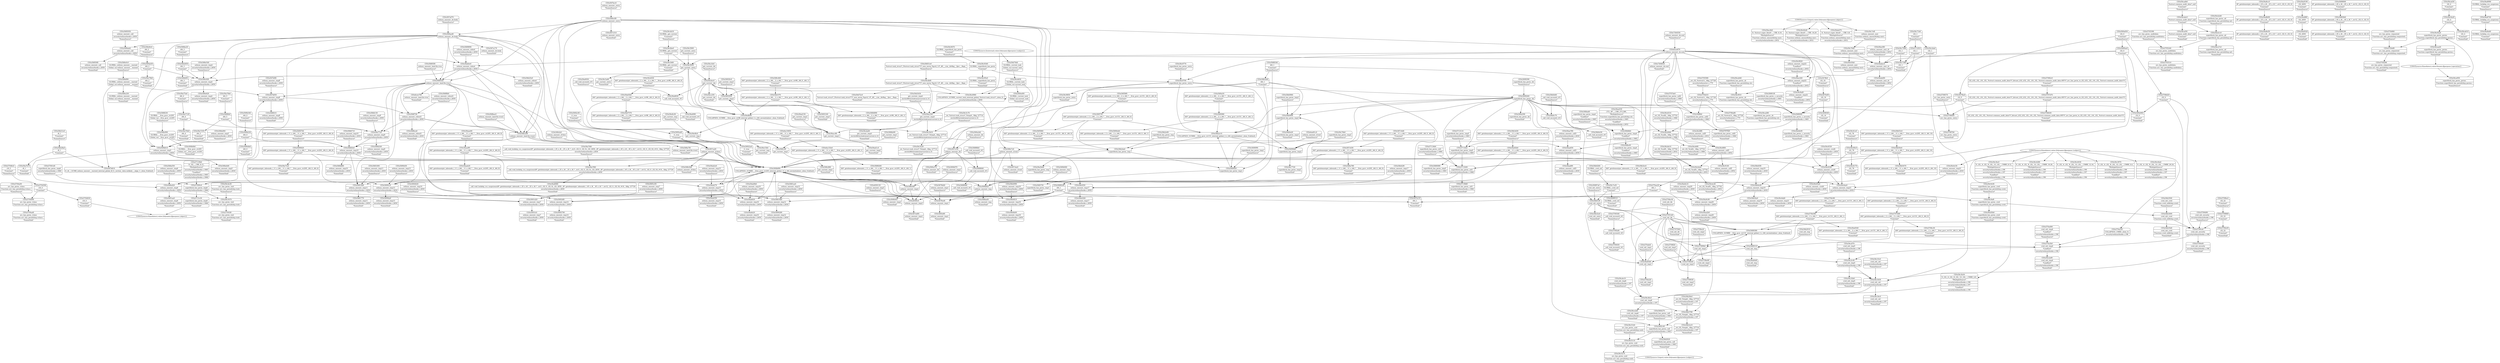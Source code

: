 digraph {
	CE0x56a6930 [shape=record,shape=Mrecord,label="{CE0x56a6930|_call_void_mcount()_#3|*SummSource*}"]
	CE0x56e8e00 [shape=record,shape=Mrecord,label="{CE0x56e8e00|superblock_has_perm:_s_security|security/selinux/hooks.c,1865|*SummSink*}"]
	CE0x56c44a0 [shape=record,shape=Mrecord,label="{CE0x56c44a0|0:_i32,_4:_i32,_8:_i32,_12:_i32,_:_CMRE_20,24_|*MultipleSource*|security/selinux/hooks.c,196|security/selinux/hooks.c,197|*LoadInst*|security/selinux/hooks.c,196}"]
	CE0x5680520 [shape=record,shape=Mrecord,label="{CE0x5680520|selinux_umount:_land.lhs.true}"]
	CE0x5705390 [shape=record,shape=Mrecord,label="{CE0x5705390|avc_has_perm:_auditdata|Function::avc_has_perm&Arg::auditdata::|*SummSource*}"]
	CE0x569ab30 [shape=record,shape=Mrecord,label="{CE0x569ab30|i64_2|*Constant*}"]
	CE0x56c6530 [shape=record,shape=Mrecord,label="{CE0x56c6530|selinux_umount:_cred4|security/selinux/hooks.c,2650|*SummSource*}"]
	CE0x57082c0 [shape=record,shape=Mrecord,label="{CE0x57082c0|i32_(i32,_i32,_i16,_i32,_%struct.common_audit_data*)*_bitcast_(i32_(i32,_i32,_i16,_i32,_%struct.common_audit_data.495*)*_avc_has_perm_to_i32_(i32,_i32,_i16,_i32,_%struct.common_audit_data*)*)|*Constant*|*SummSource*}"]
	CE0x5704d10 [shape=record,shape=Mrecord,label="{CE0x5704d10|_ret_i32_%retval.0,_!dbg_!27728|security/selinux/avc.c,775}"]
	CE0x5692c00 [shape=record,shape=Mrecord,label="{CE0x5692c00|i1_true|*Constant*|*SummSource*}"]
	CE0x568bf00 [shape=record,shape=Mrecord,label="{CE0x568bf00|i64_3|*Constant*|*SummSink*}"]
	CE0x56cde10 [shape=record,shape=Mrecord,label="{CE0x56cde10|cred_sid:_tmp6|security/selinux/hooks.c,197|*SummSource*}"]
	CE0x5709860 [shape=record,shape=Mrecord,label="{CE0x5709860|i32_22|*Constant*}"]
	CE0x56abd00 [shape=record,shape=Mrecord,label="{CE0x56abd00|selinux_umount:_mnt_sb|security/selinux/hooks.c,2652|*SummSink*}"]
	CE0x567b650 [shape=record,shape=Mrecord,label="{CE0x567b650|selinux_umount:_tmp8|security/selinux/hooks.c,2650}"]
	CE0x56a8cc0 [shape=record,shape=Mrecord,label="{CE0x56a8cc0|i8*_getelementptr_inbounds_(_25_x_i8_,_25_x_i8_*_.str3,_i32_0,_i32_0)|*Constant*|*SummSource*}"]
	CE0x56c71b0 [shape=record,shape=Mrecord,label="{CE0x56c71b0|i32_1|*Constant*|*SummSource*}"]
	CE0x5708570 [shape=record,shape=Mrecord,label="{CE0x5708570|avc_has_perm:_entry|*SummSource*}"]
	CE0x56b28a0 [shape=record,shape=Mrecord,label="{CE0x56b28a0|i8_1|*Constant*}"]
	CE0x5708f20 [shape=record,shape=Mrecord,label="{CE0x5708f20|cred_sid:_tmp3|*SummSource*}"]
	CE0x56a8ff0 [shape=record,shape=Mrecord,label="{CE0x56a8ff0|i32_2650|*Constant*}"]
	CE0x56ac0f0 [shape=record,shape=Mrecord,label="{CE0x56ac0f0|selinux_umount:_mnt_sb|security/selinux/hooks.c,2652|*SummSource*}"]
	CE0x569a400 [shape=record,shape=Mrecord,label="{CE0x569a400|GLOBAL:_current_task|Global_var:current_task|*SummSink*}"]
	CE0x569b4b0 [shape=record,shape=Mrecord,label="{CE0x569b4b0|i64_0|*Constant*|*SummSink*}"]
	CE0x56cbb10 [shape=record,shape=Mrecord,label="{CE0x56cbb10|_ret_i32_%call5,_!dbg_!27742|security/selinux/hooks.c,2652|*SummSource*}"]
	CE0x57089b0 [shape=record,shape=Mrecord,label="{CE0x57089b0|cred_sid:_tmp2}"]
	CE0x56c2f70 [shape=record,shape=Mrecord,label="{CE0x56c2f70|cred_sid:_tmp5|security/selinux/hooks.c,196|*SummSource*}"]
	CE0x56b42f0 [shape=record,shape=Mrecord,label="{CE0x56b42f0|selinux_umount:_tmp17|security/selinux/hooks.c,2650|*SummSource*}"]
	CE0x56c6ae0 [shape=record,shape=Mrecord,label="{CE0x56c6ae0|selinux_umount:_tmp21|security/selinux/hooks.c,2650}"]
	CE0x568ec80 [shape=record,shape=Mrecord,label="{CE0x568ec80|selinux_umount:_entry}"]
	CE0x568f410 [shape=record,shape=Mrecord,label="{CE0x568f410|selinux_umount:_tmp8|security/selinux/hooks.c,2650|*SummSink*}"]
	CE0x56e8c00 [shape=record,shape=Mrecord,label="{CE0x56e8c00|get_current:_tmp|*SummSource*}"]
	CE0x56b35d0 [shape=record,shape=Mrecord,label="{CE0x56b35d0|cred_sid:_cred|Function::cred_sid&Arg::cred::|*SummSink*}"]
	CE0x56a9c90 [shape=record,shape=Mrecord,label="{CE0x56a9c90|selinux_umount:_tmp20|security/selinux/hooks.c,2650}"]
	CE0x5698510 [shape=record,shape=Mrecord,label="{CE0x5698510|GLOBAL:_cred_sid|*Constant*|*SummSink*}"]
	CE0x568a060 [shape=record,shape=Mrecord,label="{CE0x568a060|selinux_umount:_tmp5|security/selinux/hooks.c,2650|*SummSource*}"]
	CE0x56d72c0 [shape=record,shape=Mrecord,label="{CE0x56d72c0|%struct.task_struct*_(%struct.task_struct**)*_asm_movq_%gs:$_1:P_,$0_,_r,im,_dirflag_,_fpsr_,_flags_|*SummSink*}"]
	CE0x569a830 [shape=record,shape=Mrecord,label="{CE0x569a830|i32_0|*Constant*|*SummSource*}"]
	CE0x5699180 [shape=record,shape=Mrecord,label="{CE0x5699180|i8*_getelementptr_inbounds_(_45_x_i8_,_45_x_i8_*_.str12,_i32_0,_i32_0)|*Constant*|*SummSink*}"]
	CE0x56c34c0 [shape=record,shape=Mrecord,label="{CE0x56c34c0|cred_sid:_sid|security/selinux/hooks.c,197|*SummSink*}"]
	CE0x56a63b0 [shape=record,shape=Mrecord,label="{CE0x56a63b0|i64*_getelementptr_inbounds_(_2_x_i64_,_2_x_i64_*___llvm_gcov_ctr98,_i64_0,_i64_0)|*Constant*}"]
	CE0x570a3b0 [shape=record,shape=Mrecord,label="{CE0x570a3b0|cred_sid:_tmp4|*LoadInst*|security/selinux/hooks.c,196}"]
	CE0x56c6960 [shape=record,shape=Mrecord,label="{CE0x56c6960|COLLAPSED:_GCMRE_current_task_external_global_%struct.task_struct*:_elem_0::|security/selinux/hooks.c,2650}"]
	CE0x568c000 [shape=record,shape=Mrecord,label="{CE0x568c000|selinux_umount:_tmp4|security/selinux/hooks.c,2650}"]
	CE0x569b9e0 [shape=record,shape=Mrecord,label="{CE0x569b9e0|selinux_umount:_tmp2|*SummSink*}"]
	CE0x568e230 [shape=record,shape=Mrecord,label="{CE0x568e230|GLOBAL:_selinux_umount.__warned|Global_var:selinux_umount.__warned|*SummSink*}"]
	CE0x5684890 [shape=record,shape=Mrecord,label="{CE0x5684890|i64*_getelementptr_inbounds_(_2_x_i64_,_2_x_i64_*___llvm_gcov_ctr98,_i64_0,_i64_1)|*Constant*|*SummSink*}"]
	CE0x567b810 [shape=record,shape=Mrecord,label="{CE0x567b810|0:_i8,_:_GCMR_selinux_umount.__warned_internal_global_i8_0,_section_.data.unlikely_,_align_1:_elem_0:default:}"]
	CE0x56ab350 [shape=record,shape=Mrecord,label="{CE0x56ab350|selinux_umount:_tmp15|security/selinux/hooks.c,2650|*SummSink*}"]
	CE0x56ce2d0 [shape=record,shape=Mrecord,label="{CE0x56ce2d0|cred_sid:_tmp6|security/selinux/hooks.c,197|*SummSink*}"]
	CE0x56b31e0 [shape=record,shape=Mrecord,label="{CE0x56b31e0|i8_1|*Constant*|*SummSource*}"]
	CE0x56fb8b0 [shape=record,shape=Mrecord,label="{CE0x56fb8b0|superblock_has_perm:_tmp4|*LoadInst*|security/selinux/hooks.c,1865}"]
	CE0x56cc250 [shape=record,shape=Mrecord,label="{CE0x56cc250|get_current:_bb|*SummSink*}"]
	CE0x56aa650 [shape=record,shape=Mrecord,label="{CE0x56aa650|selinux_umount:_call3|security/selinux/hooks.c,2650}"]
	CE0x56cb6f0 [shape=record,shape=Mrecord,label="{CE0x56cb6f0|_ret_i32_%call2,_!dbg_!27722|security/selinux/hooks.c,1866|*SummSink*}"]
	CE0x568c460 [shape=record,shape=Mrecord,label="{CE0x568c460|i64*_getelementptr_inbounds_(_2_x_i64_,_2_x_i64_*___llvm_gcov_ctr98,_i64_0,_i64_1)|*Constant*|*SummSource*}"]
	CE0x56c5e20 [shape=record,shape=Mrecord,label="{CE0x56c5e20|_ret_%struct.task_struct*_%tmp4,_!dbg_!27714|./arch/x86/include/asm/current.h,14|*SummSink*}"]
	CE0x567fba0 [shape=record,shape=Mrecord,label="{CE0x567fba0|i32_0|*Constant*}"]
	CE0x567a070 [shape=record,shape=Mrecord,label="{CE0x567a070|selinux_umount:_do.body|*SummSource*}"]
	CE0x570b220 [shape=record,shape=Mrecord,label="{CE0x570b220|cred_sid:_tmp1|*SummSink*}"]
	CE0x56fffb0 [shape=record,shape=Mrecord,label="{CE0x56fffb0|superblock_has_perm:_call2|security/selinux/hooks.c,1866}"]
	CE0x56c3430 [shape=record,shape=Mrecord,label="{CE0x56c3430|cred_sid:_sid|security/selinux/hooks.c,197}"]
	CE0x56c6340 [shape=record,shape=Mrecord,label="{CE0x56c6340|selinux_umount:_cred4|security/selinux/hooks.c,2650}"]
	CE0x56e9fc0 [shape=record,shape=Mrecord,label="{CE0x56e9fc0|get_current:_tmp}"]
	CE0x56a75a0 [shape=record,shape=Mrecord,label="{CE0x56a75a0|i64_4|*Constant*|*SummSource*}"]
	CE0x568a0d0 [shape=record,shape=Mrecord,label="{CE0x568a0d0|selinux_umount:_tmp5|security/selinux/hooks.c,2650|*SummSink*}"]
	CE0x56b3d30 [shape=record,shape=Mrecord,label="{CE0x56b3d30|i64*_getelementptr_inbounds_(_11_x_i64_,_11_x_i64_*___llvm_gcov_ctr205,_i64_0,_i64_9)|*Constant*|*SummSource*}"]
	CE0x56c82d0 [shape=record,shape=Mrecord,label="{CE0x56c82d0|8:_%struct.super_block*,_:_CRE_16,20_|*MultipleSource*|Function::selinux_umount&Arg::mnt::|security/selinux/hooks.c,2652}"]
	CE0x56ca7c0 [shape=record,shape=Mrecord,label="{CE0x56ca7c0|superblock_has_perm:_ad|Function::superblock_has_perm&Arg::ad::|*SummSink*}"]
	CE0x5689380 [shape=record,shape=Mrecord,label="{CE0x5689380|COLLAPSED:_GCMRE___llvm_gcov_ctr131_internal_global_2_x_i64_zeroinitializer:_elem_0:default:}"]
	CE0x56c9ea0 [shape=record,shape=Mrecord,label="{CE0x56c9ea0|superblock_has_perm:_perms|Function::superblock_has_perm&Arg::perms::}"]
	CE0x56c5270 [shape=record,shape=Mrecord,label="{CE0x56c5270|avc_has_perm:_ssid|Function::avc_has_perm&Arg::ssid::|*SummSink*}"]
	CE0x56801f0 [shape=record,shape=Mrecord,label="{CE0x56801f0|superblock_has_perm:_s_security|security/selinux/hooks.c,1865|*SummSource*}"]
	CE0x5689ae0 [shape=record,shape=Mrecord,label="{CE0x5689ae0|i32_0|*Constant*}"]
	CE0x56caa20 [shape=record,shape=Mrecord,label="{CE0x56caa20|superblock_has_perm:_perms|Function::superblock_has_perm&Arg::perms::|*SummSink*}"]
	CE0x567fe00 [shape=record,shape=Mrecord,label="{CE0x567fe00|i32_16|*Constant*}"]
	CE0x5690280 [shape=record,shape=Mrecord,label="{CE0x5690280|selinux_umount:_tmp12|security/selinux/hooks.c,2650|*SummSink*}"]
	CE0x568bb90 [shape=record,shape=Mrecord,label="{CE0x568bb90|get_current:_tmp1|*SummSource*}"]
	CE0x568bca0 [shape=record,shape=Mrecord,label="{CE0x568bca0|selinux_umount:_tobool1|security/selinux/hooks.c,2650|*SummSink*}"]
	CE0x5693160 [shape=record,shape=Mrecord,label="{CE0x5693160|get_current:_tmp3|*SummSink*}"]
	CE0x5708a90 [shape=record,shape=Mrecord,label="{CE0x5708a90|cred_sid:_tmp2|*SummSink*}"]
	CE0x569b820 [shape=record,shape=Mrecord,label="{CE0x569b820|selinux_umount:_tmp}"]
	CE0x568f8b0 [shape=record,shape=Mrecord,label="{CE0x568f8b0|selinux_umount:_tobool1|security/selinux/hooks.c,2650|*SummSource*}"]
	CE0x567ca20 [shape=record,shape=Mrecord,label="{CE0x567ca20|selinux_umount:_if.then}"]
	CE0x6ad01c0 [shape=record,shape=Mrecord,label="{CE0x6ad01c0|selinux_umount:_if.end|*SummSource*}"]
	CE0x568f740 [shape=record,shape=Mrecord,label="{CE0x568f740|selinux_umount:_tobool1|security/selinux/hooks.c,2650}"]
	CE0x56e15b0 [shape=record,shape=Mrecord,label="{CE0x56e15b0|get_current:_tmp|*SummSink*}"]
	CE0x568be20 [shape=record,shape=Mrecord,label="{CE0x568be20|i64_3|*Constant*|*SummSource*}"]
	CE0x56c8af0 [shape=record,shape=Mrecord,label="{CE0x56c8af0|selinux_umount:_tmp22|*LoadInst*|security/selinux/hooks.c,2652|*SummSink*}"]
	CE0x567c510 [shape=record,shape=Mrecord,label="{CE0x567c510|selinux_umount:_entry|*SummSink*}"]
	CE0x56b0020 [shape=record,shape=Mrecord,label="{CE0x56b0020|superblock_has_perm:_call|security/selinux/hooks.c,1863|*SummSink*}"]
	CE0x56ca280 [shape=record,shape=Mrecord,label="{CE0x56ca280|superblock_has_perm:_sb|Function::superblock_has_perm&Arg::sb::|*SummSink*}"]
	CE0x56831e0 [shape=record,shape=Mrecord,label="{CE0x56831e0|%struct.task_struct*_(%struct.task_struct**)*_asm_movq_%gs:$_1:P_,$0_,_r,im,_dirflag_,_fpsr_,_flags_|*SummSource*}"]
	CE0x56aa2b0 [shape=record,shape=Mrecord,label="{CE0x56aa2b0|selinux_umount:_tmp20|security/selinux/hooks.c,2650|*SummSink*}"]
	CE0x5707b80 [shape=record,shape=Mrecord,label="{CE0x5707b80|i64*_getelementptr_inbounds_(_2_x_i64_,_2_x_i64_*___llvm_gcov_ctr131,_i64_0,_i64_0)|*Constant*}"]
	CE0x5692620 [shape=record,shape=Mrecord,label="{CE0x5692620|selinux_umount:_tmp14|security/selinux/hooks.c,2650|*SummSource*}"]
	CE0x5709bc0 [shape=record,shape=Mrecord,label="{CE0x5709bc0|i32_22|*Constant*|*SummSource*}"]
	CE0x5708d20 [shape=record,shape=Mrecord,label="{CE0x5708d20|i32_0|*Constant*}"]
	CE0x57043f0 [shape=record,shape=Mrecord,label="{CE0x57043f0|avc_has_perm:_tsid|Function::avc_has_perm&Arg::tsid::|*SummSink*}"]
	CE0x569b340 [shape=record,shape=Mrecord,label="{CE0x569b340|i64_0|*Constant*|*SummSource*}"]
	CE0x7304650 [shape=record,shape=Mrecord,label="{CE0x7304650|selinux_umount:_do.end|*SummSink*}"]
	CE0x56b0d40 [shape=record,shape=Mrecord,label="{CE0x56b0d40|_call_void_mcount()_#3|*SummSource*}"]
	CE0x568e620 [shape=record,shape=Mrecord,label="{CE0x568e620|selinux_umount:_tmp4|security/selinux/hooks.c,2650|*SummSink*}"]
	CE0x567ffe0 [shape=record,shape=Mrecord,label="{CE0x567ffe0|i32_16|*Constant*|*SummSource*}"]
	CE0x5690d30 [shape=record,shape=Mrecord,label="{CE0x5690d30|selinux_umount:_tmp13|security/selinux/hooks.c,2650|*SummSource*}"]
	CE0x570b380 [shape=record,shape=Mrecord,label="{CE0x570b380|i64*_getelementptr_inbounds_(_2_x_i64_,_2_x_i64_*___llvm_gcov_ctr131,_i64_0,_i64_1)|*Constant*}"]
	CE0x5690f90 [shape=record,shape=Mrecord,label="{CE0x5690f90|superblock_has_perm:_tmp1|*SummSource*}"]
	CE0x56c2da0 [shape=record,shape=Mrecord,label="{CE0x56c2da0|i32_1|*Constant*}"]
	CE0x56c6c50 [shape=record,shape=Mrecord,label="{CE0x56c6c50|selinux_umount:_tmp21|security/selinux/hooks.c,2650|*SummSource*}"]
	CE0x56b0e50 [shape=record,shape=Mrecord,label="{CE0x56b0e50|_call_void_mcount()_#3|*SummSink*}"]
	CE0x56d74b0 [shape=record,shape=Mrecord,label="{CE0x56d74b0|GLOBAL:_current_task|Global_var:current_task|*SummSource*}"]
	CE0x56b50e0 [shape=record,shape=Mrecord,label="{CE0x56b50e0|i64*_getelementptr_inbounds_(_11_x_i64_,_11_x_i64_*___llvm_gcov_ctr205,_i64_0,_i64_10)|*Constant*}"]
	CE0x5678cd0 [shape=record,shape=Mrecord,label="{CE0x5678cd0|selinux_umount:_tmp1}"]
	CE0x5706a80 [shape=record,shape=Mrecord,label="{CE0x5706a80|_ret_i32_%retval.0,_!dbg_!27728|security/selinux/avc.c,775|*SummSink*}"]
	CE0x5707d70 [shape=record,shape=Mrecord,label="{CE0x5707d70|i32_(i32,_i32,_i16,_i32,_%struct.common_audit_data*)*_bitcast_(i32_(i32,_i32,_i16,_i32,_%struct.common_audit_data.495*)*_avc_has_perm_to_i32_(i32,_i32,_i16,_i32,_%struct.common_audit_data*)*)|*Constant*}"]
	CE0x56b3490 [shape=record,shape=Mrecord,label="{CE0x56b3490|cred_sid:_cred|Function::cred_sid&Arg::cred::}"]
	CE0x568ccf0 [shape=record,shape=Mrecord,label="{CE0x568ccf0|get_current:_tmp1}"]
	CE0x567cc50 [shape=record,shape=Mrecord,label="{CE0x567cc50|selinux_umount:_bb}"]
	CE0x5691d20 [shape=record,shape=Mrecord,label="{CE0x5691d20|selinux_umount:_tmp7|security/selinux/hooks.c,2650}"]
	CE0x5709030 [shape=record,shape=Mrecord,label="{CE0x5709030|cred_sid:_tmp3|*SummSink*}"]
	CE0x570b3f0 [shape=record,shape=Mrecord,label="{CE0x570b3f0|i64*_getelementptr_inbounds_(_2_x_i64_,_2_x_i64_*___llvm_gcov_ctr131,_i64_0,_i64_1)|*Constant*|*SummSource*}"]
	CE0x56c6170 [shape=record,shape=Mrecord,label="{CE0x56c6170|i32_78|*Constant*|*SummSink*}"]
	CE0x56c7080 [shape=record,shape=Mrecord,label="{CE0x56c7080|i32_1|*Constant*}"]
	CE0x56985f0 [shape=record,shape=Mrecord,label="{CE0x56985f0|i32_16|*Constant*|*SummSink*}"]
	CE0x56a8b90 [shape=record,shape=Mrecord,label="{CE0x56a8b90|i8*_getelementptr_inbounds_(_25_x_i8_,_25_x_i8_*_.str3,_i32_0,_i32_0)|*Constant*}"]
	CE0x5704590 [shape=record,shape=Mrecord,label="{CE0x5704590|i16_5|*Constant*}"]
	CE0x56c5d10 [shape=record,shape=Mrecord,label="{CE0x56c5d10|_ret_%struct.task_struct*_%tmp4,_!dbg_!27714|./arch/x86/include/asm/current.h,14}"]
	CE0x56a7b70 [shape=record,shape=Mrecord,label="{CE0x56a7b70|i8_1|*Constant*|*SummSink*}"]
	CE0x56c4be0 [shape=record,shape=Mrecord,label="{CE0x56c4be0|GLOBAL:_get_current|*Constant*}"]
	CE0x570a490 [shape=record,shape=Mrecord,label="{CE0x570a490|cred_sid:_tmp4|*LoadInst*|security/selinux/hooks.c,196|*SummSource*}"]
	CE0x6cee700 [shape=record,shape=Mrecord,label="{CE0x6cee700|selinux_umount:_land.lhs.true|*SummSink*}"]
	CE0x569aed0 [shape=record,shape=Mrecord,label="{CE0x569aed0|selinux_umount:_do.body}"]
	CE0x5699260 [shape=record,shape=Mrecord,label="{CE0x5699260|superblock_has_perm:_bb}"]
	CE0x56ad1c0 [shape=record,shape=Mrecord,label="{CE0x56ad1c0|get_current:_tmp2|*SummSink*}"]
	CE0x56a64d0 [shape=record,shape=Mrecord,label="{CE0x56a64d0|cred_sid:_tmp|*SummSink*}"]
	CE0x5690eb0 [shape=record,shape=Mrecord,label="{CE0x5690eb0|i64*_getelementptr_inbounds_(_2_x_i64_,_2_x_i64_*___llvm_gcov_ctr151,_i64_0,_i64_1)|*Constant*|*SummSink*}"]
	CE0x5704280 [shape=record,shape=Mrecord,label="{CE0x5704280|avc_has_perm:_requested|Function::avc_has_perm&Arg::requested::|*SummSink*}"]
	CE0x56a8a60 [shape=record,shape=Mrecord,label="{CE0x56a8a60|GLOBAL:_lockdep_rcu_suspicious|*Constant*|*SummSink*}"]
	CE0x56ca430 [shape=record,shape=Mrecord,label="{CE0x56ca430|i32_4|*Constant*|*SummSource*}"]
	CE0x56ca0d0 [shape=record,shape=Mrecord,label="{CE0x56ca0d0|superblock_has_perm:_sb|Function::superblock_has_perm&Arg::sb::|*SummSource*}"]
	CE0x568c4d0 [shape=record,shape=Mrecord,label="{CE0x568c4d0|i64_1|*Constant*}"]
	CE0x5708a20 [shape=record,shape=Mrecord,label="{CE0x5708a20|cred_sid:_tmp2|*SummSource*}"]
	CE0x56a6ee0 [shape=record,shape=Mrecord,label="{CE0x56a6ee0|selinux_umount:_tobool|security/selinux/hooks.c,2650}"]
	CE0x56d1f70 [shape=record,shape=Mrecord,label="{CE0x56d1f70|i64*_getelementptr_inbounds_(_2_x_i64_,_2_x_i64_*___llvm_gcov_ctr98,_i64_0,_i64_1)|*Constant*}"]
	CE0x569b970 [shape=record,shape=Mrecord,label="{CE0x569b970|selinux_umount:_tmp2|*SummSource*}"]
	CE0x568df90 [shape=record,shape=Mrecord,label="{CE0x568df90|GLOBAL:_selinux_umount.__warned|Global_var:selinux_umount.__warned}"]
	CE0x5690620 [shape=record,shape=Mrecord,label="{CE0x5690620|i64*_getelementptr_inbounds_(_11_x_i64_,_11_x_i64_*___llvm_gcov_ctr205,_i64_0,_i64_6)|*Constant*}"]
	CE0x5699390 [shape=record,shape=Mrecord,label="{CE0x5699390|superblock_has_perm:_bb|*SummSource*}"]
	CE0x56aab20 [shape=record,shape=Mrecord,label="{CE0x56aab20|i64*_getelementptr_inbounds_(_11_x_i64_,_11_x_i64_*___llvm_gcov_ctr205,_i64_0,_i64_8)|*Constant*|*SummSink*}"]
	CE0x56c7ef0 [shape=record,shape=Mrecord,label="{CE0x56c7ef0|selinux_umount:_mnt|Function::selinux_umount&Arg::mnt::|*SummSource*}"]
	CE0x56ac540 [shape=record,shape=Mrecord,label="{CE0x56ac540|get_current:_tmp4|./arch/x86/include/asm/current.h,14}"]
	CE0x568a780 [shape=record,shape=Mrecord,label="{CE0x568a780|i64*_getelementptr_inbounds_(_11_x_i64_,_11_x_i64_*___llvm_gcov_ctr205,_i64_0,_i64_0)|*Constant*|*SummSink*}"]
	CE0x56b3ec0 [shape=record,shape=Mrecord,label="{CE0x56b3ec0|i64*_getelementptr_inbounds_(_11_x_i64_,_11_x_i64_*___llvm_gcov_ctr205,_i64_0,_i64_9)|*Constant*|*SummSink*}"]
	CE0x568f230 [shape=record,shape=Mrecord,label="{CE0x568f230|GLOBAL:___llvm_gcov_ctr205|Global_var:__llvm_gcov_ctr205|*SummSource*}"]
	CE0x56b0960 [shape=record,shape=Mrecord,label="{CE0x56b0960|superblock_has_perm:_tmp3|*SummSource*}"]
	CE0x56ae030 [shape=record,shape=Mrecord,label="{CE0x56ae030|272:_i8*,_:_CRE_272,280_|*MultipleSource*|Function::superblock_has_perm&Arg::sb::|security/selinux/hooks.c,1865|*LoadInst*|security/selinux/hooks.c,2652}"]
	CE0x568e0c0 [shape=record,shape=Mrecord,label="{CE0x568e0c0|GLOBAL:_selinux_umount.__warned|Global_var:selinux_umount.__warned|*SummSource*}"]
	CE0x5705580 [shape=record,shape=Mrecord,label="{CE0x5705580|_ret_i32_%retval.0,_!dbg_!27728|security/selinux/avc.c,775|*SummSource*}"]
	CE0x56c83b0 [shape=record,shape=Mrecord,label="{CE0x56c83b0|superblock_has_perm:_cred|Function::superblock_has_perm&Arg::cred::|*SummSink*}"]
	CE0x569b890 [shape=record,shape=Mrecord,label="{CE0x569b890|COLLAPSED:_GCMRE___llvm_gcov_ctr205_internal_global_11_x_i64_zeroinitializer:_elem_0:default:}"]
	CE0x5706e30 [shape=record,shape=Mrecord,label="{CE0x5706e30|cred_sid:_bb|*SummSource*}"]
	CE0x56ab9b0 [shape=record,shape=Mrecord,label="{CE0x56ab9b0|selinux_umount:_tmp16|security/selinux/hooks.c,2650|*SummSource*}"]
	CE0x56b4e40 [shape=record,shape=Mrecord,label="{CE0x56b4e40|selinux_umount:_tmp19|security/selinux/hooks.c,2650}"]
	CE0x57000c0 [shape=record,shape=Mrecord,label="{CE0x57000c0|superblock_has_perm:_tmp6|security/selinux/hooks.c,1866}"]
	CE0x56b0260 [shape=record,shape=Mrecord,label="{CE0x56b0260|GLOBAL:_cred_sid|*Constant*|*SummSource*}"]
	CE0x567c6d0 [shape=record,shape=Mrecord,label="{CE0x567c6d0|i64*_getelementptr_inbounds_(_11_x_i64_,_11_x_i64_*___llvm_gcov_ctr205,_i64_0,_i64_0)|*Constant*|*SummSource*}"]
	CE0x5692df0 [shape=record,shape=Mrecord,label="{CE0x5692df0|selinux_umount:_tmp1|*SummSink*}"]
	CE0x569b230 [shape=record,shape=Mrecord,label="{CE0x569b230|i64_0|*Constant*}"]
	CE0x570ae20 [shape=record,shape=Mrecord,label="{CE0x570ae20|i64_1|*Constant*}"]
	CE0x56b0c70 [shape=record,shape=Mrecord,label="{CE0x56b0c70|_call_void_mcount()_#3}"]
	CE0x56889d0 [shape=record,shape=Mrecord,label="{CE0x56889d0|_call_void_mcount()_#3|*SummSink*}"]
	CE0x5713110 [shape=record,shape=Mrecord,label="{CE0x5713110|superblock_has_perm:_tmp5|security/selinux/hooks.c,1865|*SummSource*}"]
	CE0x56cbc40 [shape=record,shape=Mrecord,label="{CE0x56cbc40|_ret_i32_%call5,_!dbg_!27742|security/selinux/hooks.c,2652|*SummSink*}"]
	CE0x567c630 [shape=record,shape=Mrecord,label="{CE0x567c630|i64*_getelementptr_inbounds_(_11_x_i64_,_11_x_i64_*___llvm_gcov_ctr205,_i64_0,_i64_0)|*Constant*}"]
	CE0x57134b0 [shape=record,shape=Mrecord,label="{CE0x57134b0|superblock_has_perm:_sid1|security/selinux/hooks.c,1866|*SummSource*}"]
	CE0x56d3430 [shape=record,shape=Mrecord,label="{CE0x56d3430|get_current:_tmp4|./arch/x86/include/asm/current.h,14|*SummSource*}"]
	CE0x4f300c0 [shape=record,shape=Mrecord,label="{CE0x4f300c0|selinux_umount:_tmp3}"]
	CE0x56aadf0 [shape=record,shape=Mrecord,label="{CE0x56aadf0|i64*_getelementptr_inbounds_(_11_x_i64_,_11_x_i64_*___llvm_gcov_ctr205,_i64_0,_i64_8)|*Constant*}"]
	CE0x5708430 [shape=record,shape=Mrecord,label="{CE0x5708430|i32_(i32,_i32,_i16,_i32,_%struct.common_audit_data*)*_bitcast_(i32_(i32,_i32,_i16,_i32,_%struct.common_audit_data.495*)*_avc_has_perm_to_i32_(i32,_i32,_i16,_i32,_%struct.common_audit_data*)*)|*Constant*|*SummSink*}"]
	CE0x5688340 [shape=record,shape=Mrecord,label="{CE0x5688340|i64_1|*Constant*|*SummSource*}"]
	"CONST[source:1(input),value:2(dynamic)][purpose:{object}]"
	CE0x568cfe0 [shape=record,shape=Mrecord,label="{CE0x568cfe0|selinux_umount:_if.then|*SummSource*}"]
	CE0x568c9d0 [shape=record,shape=Mrecord,label="{CE0x568c9d0|selinux_umount:_if.then|*SummSink*}"]
	CE0x56d7570 [shape=record,shape=Mrecord,label="{CE0x56d7570|i64*_getelementptr_inbounds_(_2_x_i64_,_2_x_i64_*___llvm_gcov_ctr98,_i64_0,_i64_0)|*Constant*|*SummSink*}"]
	CE0x569a960 [shape=record,shape=Mrecord,label="{CE0x569a960|i32_0|*Constant*|*SummSink*}"]
	CE0x5713200 [shape=record,shape=Mrecord,label="{CE0x5713200|superblock_has_perm:_sid1|security/selinux/hooks.c,1866}"]
	CE0x56c9470 [shape=record,shape=Mrecord,label="{CE0x56c9470|GLOBAL:_superblock_has_perm|*Constant*|*SummSource*}"]
	CE0x56b4b00 [shape=record,shape=Mrecord,label="{CE0x56b4b00|selinux_umount:_tmp18|security/selinux/hooks.c,2650|*SummSink*}"]
	CE0x569a590 [shape=record,shape=Mrecord,label="{CE0x569a590|superblock_has_perm:_bb|*SummSink*}"]
	CE0x56c33c0 [shape=record,shape=Mrecord,label="{CE0x56c33c0|cred_sid:_sid|security/selinux/hooks.c,197|*SummSource*}"]
	CE0x56800f0 [shape=record,shape=Mrecord,label="{CE0x56800f0|superblock_has_perm:_s_security|security/selinux/hooks.c,1865}"]
	CE0x56cdbf0 [shape=record,shape=Mrecord,label="{CE0x56cdbf0|%struct.task_struct*_(%struct.task_struct**)*_asm_movq_%gs:$_1:P_,$0_,_r,im,_dirflag_,_fpsr_,_flags_}"]
	CE0x56b4990 [shape=record,shape=Mrecord,label="{CE0x56b4990|selinux_umount:_tmp18|security/selinux/hooks.c,2650|*SummSource*}"]
	CE0x56c9140 [shape=record,shape=Mrecord,label="{CE0x56c9140|selinux_umount:_call5|security/selinux/hooks.c,2652|*SummSink*}"]
	CE0x56c9f10 [shape=record,shape=Mrecord,label="{CE0x56c9f10|superblock_has_perm:_sb|Function::superblock_has_perm&Arg::sb::}"]
	CE0x57139b0 [shape=record,shape=Mrecord,label="{CE0x57139b0|8:_i32,_:_CRE_8,12_|*MultipleSource*|security/selinux/hooks.c,1865|*LoadInst*|security/selinux/hooks.c,1865|security/selinux/hooks.c,1866}"]
	CE0x56a7f60 [shape=record,shape=Mrecord,label="{CE0x56a7f60|_call_void_lockdep_rcu_suspicious(i8*_getelementptr_inbounds_(_25_x_i8_,_25_x_i8_*_.str3,_i32_0,_i32_0),_i32_2650,_i8*_getelementptr_inbounds_(_45_x_i8_,_45_x_i8_*_.str12,_i32_0,_i32_0))_#10,_!dbg_!27729|security/selinux/hooks.c,2650}"]
	CE0x568e990 [shape=record,shape=Mrecord,label="{CE0x568e990|GLOBAL:___llvm_gcov_ctr205|Global_var:__llvm_gcov_ctr205}"]
	CE0x5709ca0 [shape=record,shape=Mrecord,label="{CE0x5709ca0|cred_sid:_security|security/selinux/hooks.c,196}"]
	CE0x5690700 [shape=record,shape=Mrecord,label="{CE0x5690700|i64*_getelementptr_inbounds_(_11_x_i64_,_11_x_i64_*___llvm_gcov_ctr205,_i64_0,_i64_6)|*Constant*|*SummSource*}"]
	CE0x56fbcf0 [shape=record,shape=Mrecord,label="{CE0x56fbcf0|superblock_has_perm:_tmp4|*LoadInst*|security/selinux/hooks.c,1865|*SummSink*}"]
	CE0x56c5830 [shape=record,shape=Mrecord,label="{CE0x56c5830|get_current:_entry}"]
	CE0x56c7380 [shape=record,shape=Mrecord,label="{CE0x56c7380|i32_1|*Constant*|*SummSink*}"]
	CE0x5708000 [shape=record,shape=Mrecord,label="{CE0x5708000|avc_has_perm:_entry}"]
	CE0x56cabc0 [shape=record,shape=Mrecord,label="{CE0x56cabc0|%struct.common_audit_data*_null|*Constant*}"]
	CE0x56c32b0 [shape=record,shape=Mrecord,label="{CE0x56c32b0|cred_sid:_tmp5|security/selinux/hooks.c,196|*SummSink*}"]
	CE0x56aae60 [shape=record,shape=Mrecord,label="{CE0x56aae60|i64*_getelementptr_inbounds_(_11_x_i64_,_11_x_i64_*___llvm_gcov_ctr205,_i64_0,_i64_8)|*Constant*|*SummSource*}"]
	CE0x568a7f0 [shape=record,shape=Mrecord,label="{CE0x568a7f0|selinux_umount:_land.lhs.true2|*SummSink*}"]
	CE0x56b0890 [shape=record,shape=Mrecord,label="{CE0x56b0890|superblock_has_perm:_tmp3}"]
	CE0x56a65b0 [shape=record,shape=Mrecord,label="{CE0x56a65b0|cred_sid:_tmp1}"]
	CE0x5690f20 [shape=record,shape=Mrecord,label="{CE0x5690f20|superblock_has_perm:_tmp1}"]
	CE0x56c65a0 [shape=record,shape=Mrecord,label="{CE0x56c65a0|selinux_umount:_cred4|security/selinux/hooks.c,2650|*SummSink*}"]
	CE0x56a70b0 [shape=record,shape=Mrecord,label="{CE0x56a70b0|i64_5|*Constant*|*SummSource*}"]
	CE0x56b3f30 [shape=record,shape=Mrecord,label="{CE0x56b3f30|selinux_umount:_tmp17|security/selinux/hooks.c,2650}"]
	CE0x56b5470 [shape=record,shape=Mrecord,label="{CE0x56b5470|i64*_getelementptr_inbounds_(_11_x_i64_,_11_x_i64_*___llvm_gcov_ctr205,_i64_0,_i64_10)|*Constant*|*SummSink*}"]
	CE0x56804b0 [shape=record,shape=Mrecord,label="{CE0x56804b0|i8*_getelementptr_inbounds_(_45_x_i8_,_45_x_i8_*_.str12,_i32_0,_i32_0)|*Constant*}"]
	CE0x5691fc0 [shape=record,shape=Mrecord,label="{CE0x5691fc0|selinux_umount:_tmp7|security/selinux/hooks.c,2650|*SummSink*}"]
	CE0x56abec0 [shape=record,shape=Mrecord,label="{CE0x56abec0|selinux_umount:_mnt_sb|security/selinux/hooks.c,2652}"]
	CE0x5690cc0 [shape=record,shape=Mrecord,label="{CE0x5690cc0|selinux_umount:_tmp13|security/selinux/hooks.c,2650}"]
	CE0x5704df0 [shape=record,shape=Mrecord,label="{CE0x5704df0|avc_has_perm:_requested|Function::avc_has_perm&Arg::requested::}"]
	CE0x56a7120 [shape=record,shape=Mrecord,label="{CE0x56a7120|i64_4|*Constant*}"]
	CE0x56c5a60 [shape=record,shape=Mrecord,label="{CE0x56c5a60|get_current:_entry|*SummSink*}"]
	CE0x568d880 [shape=record,shape=Mrecord,label="{CE0x568d880|selinux_umount:_tmp10|security/selinux/hooks.c,2650|*SummSink*}"]
	CE0x567cbe0 [shape=record,shape=Mrecord,label="{CE0x567cbe0|selinux_umount:_if.end|*SummSink*}"]
	CE0x56c8ff0 [shape=record,shape=Mrecord,label="{CE0x56c8ff0|selinux_umount:_call5|security/selinux/hooks.c,2652|*SummSource*}"]
	CE0x56b38e0 [shape=record,shape=Mrecord,label="{CE0x56b38e0|_ret_i32_%tmp6,_!dbg_!27716|security/selinux/hooks.c,197|*SummSource*}"]
	CE0x56b3780 [shape=record,shape=Mrecord,label="{CE0x56b3780|_ret_i32_%tmp6,_!dbg_!27716|security/selinux/hooks.c,197}"]
	CE0x56c9700 [shape=record,shape=Mrecord,label="{CE0x56c9700|superblock_has_perm:_entry}"]
	CE0x5705510 [shape=record,shape=Mrecord,label="{CE0x5705510|avc_has_perm:_auditdata|Function::avc_has_perm&Arg::auditdata::|*SummSink*}"]
	CE0x5709340 [shape=record,shape=Mrecord,label="{CE0x5709340|_call_void_mcount()_#3|*SummSource*}"]
	CE0x56c3b30 [shape=record,shape=Mrecord,label="{CE0x56c3b30|0:_i32,_4:_i32,_8:_i32,_12:_i32,_:_CMRE_4,8_|*MultipleSource*|security/selinux/hooks.c,196|security/selinux/hooks.c,197|*LoadInst*|security/selinux/hooks.c,196}"]
	CE0x56814d0 [shape=record,shape=Mrecord,label="{CE0x56814d0|selinux_umount:_tmp11|security/selinux/hooks.c,2650}"]
	CE0x5689890 [shape=record,shape=Mrecord,label="{CE0x5689890|selinux_umount:_tobool|security/selinux/hooks.c,2650|*SummSource*}"]
	CE0x56cbec0 [shape=record,shape=Mrecord,label="{CE0x56cbec0|get_current:_bb}"]
	CE0x56c9a20 [shape=record,shape=Mrecord,label="{CE0x56c9a20|i32_4|*Constant*}"]
	CE0x567ed00 [shape=record,shape=Mrecord,label="{CE0x567ed00|selinux_umount:_tmp3|*SummSink*}"]
	CE0x56a76b0 [shape=record,shape=Mrecord,label="{CE0x56a76b0|i64_4|*Constant*|*SummSink*}"]
	CE0x56ac440 [shape=record,shape=Mrecord,label="{CE0x56ac440|selinux_umount:_tmp22|*LoadInst*|security/selinux/hooks.c,2652}"]
	CE0x5709450 [shape=record,shape=Mrecord,label="{CE0x5709450|_call_void_mcount()_#3|*SummSink*}"]
	CE0x5693020 [shape=record,shape=Mrecord,label="{CE0x5693020|get_current:_tmp3}"]
	CE0x56ab2e0 [shape=record,shape=Mrecord,label="{CE0x56ab2e0|selinux_umount:_tmp15|security/selinux/hooks.c,2650|*SummSource*}"]
	CE0x56c9340 [shape=record,shape=Mrecord,label="{CE0x56c9340|GLOBAL:_superblock_has_perm|*Constant*}"]
	CE0x56a7fd0 [shape=record,shape=Mrecord,label="{CE0x56a7fd0|_call_void_lockdep_rcu_suspicious(i8*_getelementptr_inbounds_(_25_x_i8_,_25_x_i8_*_.str3,_i32_0,_i32_0),_i32_2650,_i8*_getelementptr_inbounds_(_45_x_i8_,_45_x_i8_*_.str12,_i32_0,_i32_0))_#10,_!dbg_!27729|security/selinux/hooks.c,2650|*SummSource*}"]
	CE0x56f4270 [shape=record,shape=Mrecord,label="{CE0x56f4270|superblock_has_perm:_call|security/selinux/hooks.c,1863|*SummSource*}"]
	CE0x5707de0 [shape=record,shape=Mrecord,label="{CE0x5707de0|superblock_has_perm:_call2|security/selinux/hooks.c,1866|*SummSource*}"]
	CE0x56c9c00 [shape=record,shape=Mrecord,label="{CE0x56c9c00|superblock_has_perm:_cred|Function::superblock_has_perm&Arg::cred::|*SummSource*}"]
	CE0x5704830 [shape=record,shape=Mrecord,label="{CE0x5704830|i16_5|*Constant*|*SummSink*}"]
	CE0x568a420 [shape=record,shape=Mrecord,label="{CE0x568a420|selinux_umount:_tmp6|security/selinux/hooks.c,2650}"]
	CE0x56cb4a0 [shape=record,shape=Mrecord,label="{CE0x56cb4a0|_ret_i32_%call5,_!dbg_!27742|security/selinux/hooks.c,2652}"]
	CE0x567a170 [shape=record,shape=Mrecord,label="{CE0x567a170|selinux_umount:_do.body|*SummSink*}"]
	CE0x56c7a30 [shape=record,shape=Mrecord,label="{CE0x56c7a30|GLOBAL:_cred_sid|*Constant*}"]
	CE0x56f4a50 [shape=record,shape=Mrecord,label="{CE0x56f4a50|i64*_getelementptr_inbounds_(_2_x_i64_,_2_x_i64_*___llvm_gcov_ctr151,_i64_0,_i64_1)|*Constant*|*SummSource*}"]
	CE0x56e8b90 [shape=record,shape=Mrecord,label="{CE0x56e8b90|COLLAPSED:_GCMRE___llvm_gcov_ctr98_internal_global_2_x_i64_zeroinitializer:_elem_0:default:}"]
	CE0x5709a50 [shape=record,shape=Mrecord,label="{CE0x5709a50|i32_22|*Constant*|*SummSink*}"]
	CE0x56cdb50 [shape=record,shape=Mrecord,label="{CE0x56cdb50|GLOBAL:_current_task|Global_var:current_task}"]
	CE0x5698900 [shape=record,shape=Mrecord,label="{CE0x5698900|i8*_getelementptr_inbounds_(_45_x_i8_,_45_x_i8_*_.str12,_i32_0,_i32_0)|*Constant*|*SummSource*}"]
	CE0x56b54e0 [shape=record,shape=Mrecord,label="{CE0x56b54e0|selinux_umount:_tmp19|security/selinux/hooks.c,2650|*SummSink*}"]
	CE0x56c3bc0 [shape=record,shape=Mrecord,label="{CE0x56c3bc0|0:_i32,_4:_i32,_8:_i32,_12:_i32,_:_CMRE_8,12_|*MultipleSource*|security/selinux/hooks.c,196|security/selinux/hooks.c,197|*LoadInst*|security/selinux/hooks.c,196}"]
	CE0x56b25e0 [shape=record,shape=Mrecord,label="{CE0x56b25e0|selinux_umount:_tobool|security/selinux/hooks.c,2650|*SummSink*}"]
	CE0x56f57f0 [shape=record,shape=Mrecord,label="{CE0x56f57f0|i64*_getelementptr_inbounds_(_2_x_i64_,_2_x_i64_*___llvm_gcov_ctr151,_i64_0,_i64_0)|*Constant*}"]
	CE0x56819b0 [shape=record,shape=Mrecord,label="{CE0x56819b0|selinux_umount:_tmp12|security/selinux/hooks.c,2650}"]
	CE0x56a69f0 [shape=record,shape=Mrecord,label="{CE0x56a69f0|_call_void_mcount()_#3|*SummSink*}"]
	CE0x56ca610 [shape=record,shape=Mrecord,label="{CE0x56ca610|i32_4|*Constant*|*SummSink*}"]
	CE0x6a13650 [shape=record,shape=Mrecord,label="{CE0x6a13650|i64*_getelementptr_inbounds_(_11_x_i64_,_11_x_i64_*___llvm_gcov_ctr205,_i64_0,_i64_1)|*Constant*|*SummSource*}"]
	CE0x5688260 [shape=record,shape=Mrecord,label="{CE0x5688260|i64*_getelementptr_inbounds_(_11_x_i64_,_11_x_i64_*___llvm_gcov_ctr205,_i64_0,_i64_1)|*Constant*|*SummSink*}"]
	CE0x56caf30 [shape=record,shape=Mrecord,label="{CE0x56caf30|%struct.common_audit_data*_null|*Constant*|*SummSink*}"]
	CE0x56a8080 [shape=record,shape=Mrecord,label="{CE0x56a8080|_call_void_lockdep_rcu_suspicious(i8*_getelementptr_inbounds_(_25_x_i8_,_25_x_i8_*_.str3,_i32_0,_i32_0),_i32_2650,_i8*_getelementptr_inbounds_(_45_x_i8_,_45_x_i8_*_.str12,_i32_0,_i32_0))_#10,_!dbg_!27729|security/selinux/hooks.c,2650|*SummSink*}"]
	CE0x56c60c0 [shape=record,shape=Mrecord,label="{CE0x56c60c0|i32_78|*Constant*}"]
	CE0x56a8e50 [shape=record,shape=Mrecord,label="{CE0x56a8e50|i8*_getelementptr_inbounds_(_25_x_i8_,_25_x_i8_*_.str3,_i32_0,_i32_0)|*Constant*|*SummSink*}"]
	CE0x56cb510 [shape=record,shape=Mrecord,label="{CE0x56cb510|_ret_i32_%call2,_!dbg_!27722|security/selinux/hooks.c,1866|*SummSource*}"]
	CE0x5691ae0 [shape=record,shape=Mrecord,label="{CE0x5691ae0|selinux_umount:_tmp6|security/selinux/hooks.c,2650|*SummSink*}"]
	CE0x56b2650 [shape=record,shape=Mrecord,label="{CE0x56b2650|i64_3|*Constant*}"]
	CE0x56c4280 [shape=record,shape=Mrecord,label="{CE0x56c4280|0:_i32,_4:_i32,_8:_i32,_12:_i32,_:_CMRE_16,20_|*MultipleSource*|security/selinux/hooks.c,196|security/selinux/hooks.c,197|*LoadInst*|security/selinux/hooks.c,196}"]
	CE0x56c8920 [shape=record,shape=Mrecord,label="{CE0x56c8920|selinux_umount:_tmp22|*LoadInst*|security/selinux/hooks.c,2652|*SummSource*}"]
	CE0x5678d40 [shape=record,shape=Mrecord,label="{CE0x5678d40|selinux_umount:_tmp1|*SummSource*}"]
	CE0x56c46c0 [shape=record,shape=Mrecord,label="{CE0x56c46c0|cred_sid:_tmp6|security/selinux/hooks.c,197}"]
	CE0x56c5470 [shape=record,shape=Mrecord,label="{CE0x56c5470|avc_has_perm:_tsid|Function::avc_has_perm&Arg::tsid::}"]
	CE0x5704990 [shape=record,shape=Mrecord,label="{CE0x5704990|avc_has_perm:_tclass|Function::avc_has_perm&Arg::tclass::}"]
	CE0x568c7e0 [shape=record,shape=Mrecord,label="{CE0x568c7e0|selinux_umount:_if.end}"]
	CE0x56c9af0 [shape=record,shape=Mrecord,label="{CE0x56c9af0|superblock_has_perm:_cred|Function::superblock_has_perm&Arg::cred::}"]
	CE0x568c6f0 [shape=record,shape=Mrecord,label="{CE0x568c6f0|selinux_umount:_tmp2}"]
	CE0x5708760 [shape=record,shape=Mrecord,label="{CE0x5708760|avc_has_perm:_entry|*SummSink*}"]
	CE0x568c880 [shape=record,shape=Mrecord,label="{CE0x568c880|get_current:_tmp1|*SummSink*}"]
	CE0x56ca950 [shape=record,shape=Mrecord,label="{CE0x56ca950|superblock_has_perm:_perms|Function::superblock_has_perm&Arg::perms::|*SummSource*}"]
	CE0x56c5900 [shape=record,shape=Mrecord,label="{CE0x56c5900|get_current:_entry|*SummSource*}"]
	CE0x568bac0 [shape=record,shape=Mrecord,label="{CE0x568bac0|selinux_umount:_land.lhs.true2|*SummSource*}"]
	CE0x56850f0 [shape=record,shape=Mrecord,label="{CE0x56850f0|selinux_umount:_call|security/selinux/hooks.c,2650|*SummSink*}"]
	"CONST[source:1(input),value:2(dynamic)][purpose:{subject}]"
	CE0x56c9850 [shape=record,shape=Mrecord,label="{CE0x56c9850|superblock_has_perm:_entry|*SummSink*}"]
	CE0x56cda60 [shape=record,shape=Mrecord,label="{CE0x56cda60|get_current:_tmp4|./arch/x86/include/asm/current.h,14|*SummSink*}"]
	CE0x56b3500 [shape=record,shape=Mrecord,label="{CE0x56b3500|cred_sid:_cred|Function::cred_sid&Arg::cred::|*SummSource*}"]
	CE0x5712fe0 [shape=record,shape=Mrecord,label="{CE0x5712fe0|superblock_has_perm:_tmp5|security/selinux/hooks.c,1865}"]
	CE0x5708eb0 [shape=record,shape=Mrecord,label="{CE0x5708eb0|cred_sid:_tmp3}"]
	CE0x5705240 [shape=record,shape=Mrecord,label="{CE0x5705240|avc_has_perm:_auditdata|Function::avc_has_perm&Arg::auditdata::}"]
	CE0x5688840 [shape=record,shape=Mrecord,label="{CE0x5688840|_call_void_mcount()_#3}"]
	CE0x56cb2d0 [shape=record,shape=Mrecord,label="{CE0x56cb2d0|superblock_has_perm:_ad|Function::superblock_has_perm&Arg::ad::|*SummSource*}"]
	CE0x56ab830 [shape=record,shape=Mrecord,label="{CE0x56ab830|selinux_umount:_tmp16|security/selinux/hooks.c,2650}"]
	"CONST[source:2(external),value:2(dynamic)][purpose:{subject}]"
	CE0x56abd70 [shape=record,shape=Mrecord,label="{CE0x56abd70|8:_%struct.super_block*,_:_CRE_0,8_|*MultipleSource*|Function::selinux_umount&Arg::mnt::|security/selinux/hooks.c,2652}"]
	CE0x56a5bd0 [shape=record,shape=Mrecord,label="{CE0x56a5bd0|superblock_has_perm:_tmp|*SummSink*}"]
	CE0x568d710 [shape=record,shape=Mrecord,label="{CE0x568d710|selinux_umount:_tmp10|security/selinux/hooks.c,2650|*SummSource*}"]
	CE0x56a8740 [shape=record,shape=Mrecord,label="{CE0x56a8740|GLOBAL:_lockdep_rcu_suspicious|*Constant*}"]
	CE0x56c95e0 [shape=record,shape=Mrecord,label="{CE0x56c95e0|GLOBAL:_superblock_has_perm|*Constant*|*SummSink*}"]
	CE0x56b2910 [shape=record,shape=Mrecord,label="{CE0x56b2910|cred_sid:_tmp|*SummSource*}"]
	CE0x56c4e30 [shape=record,shape=Mrecord,label="{CE0x56c4e30|avc_has_perm:_tsid|Function::avc_has_perm&Arg::tsid::|*SummSource*}"]
	CE0x5691e50 [shape=record,shape=Mrecord,label="{CE0x5691e50|selinux_umount:_tmp7|security/selinux/hooks.c,2650|*SummSource*}"]
	CE0x568d5e0 [shape=record,shape=Mrecord,label="{CE0x568d5e0|selinux_umount:_tmp10|security/selinux/hooks.c,2650}"]
	CE0x569bab0 [shape=record,shape=Mrecord,label="{CE0x569bab0|selinux_umount:_call|security/selinux/hooks.c,2650}"]
	CE0x5692ad0 [shape=record,shape=Mrecord,label="{CE0x5692ad0|i1_true|*Constant*}"]
	CE0x570afe0 [shape=record,shape=Mrecord,label="{CE0x570afe0|cred_sid:_tmp1|*SummSource*}"]
	CE0x56a9320 [shape=record,shape=Mrecord,label="{CE0x56a9320|i32_2650|*Constant*|*SummSink*}"]
	CE0x56922a0 [shape=record,shape=Mrecord,label="{CE0x56922a0|i1_true|*Constant*|*SummSink*}"]
	CE0x5712f10 [shape=record,shape=Mrecord,label="{CE0x5712f10|i32_1|*Constant*}"]
	CE0x56c4030 [shape=record,shape=Mrecord,label="{CE0x56c4030|0:_i32,_4:_i32,_8:_i32,_12:_i32,_:_CMRE_12,16_|*MultipleSource*|security/selinux/hooks.c,196|security/selinux/hooks.c,197|*LoadInst*|security/selinux/hooks.c,196}"]
	CE0x56f4980 [shape=record,shape=Mrecord,label="{CE0x56f4980|i64*_getelementptr_inbounds_(_2_x_i64_,_2_x_i64_*___llvm_gcov_ctr151,_i64_0,_i64_1)|*Constant*}"]
	"CONST[source:0(mediator),value:0(static)][purpose:{operation}]"
	CE0x567ec10 [shape=record,shape=Mrecord,label="{CE0x567ec10|i64_1|*Constant*|*SummSink*}"]
	CE0x56c9770 [shape=record,shape=Mrecord,label="{CE0x56c9770|superblock_has_perm:_entry|*SummSource*}"]
	CE0x5706c30 [shape=record,shape=Mrecord,label="{CE0x5706c30|i64*_getelementptr_inbounds_(_2_x_i64_,_2_x_i64_*___llvm_gcov_ctr131,_i64_0,_i64_0)|*Constant*|*SummSink*}"]
	CE0x5681600 [shape=record,shape=Mrecord,label="{CE0x5681600|selinux_umount:_tmp11|security/selinux/hooks.c,2650|*SummSource*}"]
	CE0x56c5c70 [shape=record,shape=Mrecord,label="{CE0x56c5c70|_ret_%struct.task_struct*_%tmp4,_!dbg_!27714|./arch/x86/include/asm/current.h,14|*SummSource*}"]
	"CONST[source:0(mediator),value:2(dynamic)][purpose:{subject}]"
	CE0x56b3a10 [shape=record,shape=Mrecord,label="{CE0x56b3a10|_ret_i32_%tmp6,_!dbg_!27716|security/selinux/hooks.c,197|*SummSink*}"]
	CE0x56b32e0 [shape=record,shape=Mrecord,label="{CE0x56b32e0|cred_sid:_entry|*SummSink*}"]
	CE0x56a92b0 [shape=record,shape=Mrecord,label="{CE0x56a92b0|i64*_getelementptr_inbounds_(_11_x_i64_,_11_x_i64_*___llvm_gcov_ctr205,_i64_0,_i64_9)|*Constant*}"]
	CE0x56b53c0 [shape=record,shape=Mrecord,label="{CE0x56b53c0|i64*_getelementptr_inbounds_(_11_x_i64_,_11_x_i64_*___llvm_gcov_ctr205,_i64_0,_i64_10)|*Constant*|*SummSource*}"]
	CE0x56924f0 [shape=record,shape=Mrecord,label="{CE0x56924f0|selinux_umount:_tmp14|security/selinux/hooks.c,2650}"]
	CE0x56b2e10 [shape=record,shape=Mrecord,label="{CE0x56b2e10|COLLAPSED:_GCMRE___llvm_gcov_ctr151_internal_global_2_x_i64_zeroinitializer:_elem_0:default:}"]
	CE0x56b26c0 [shape=record,shape=Mrecord,label="{CE0x56b26c0|i64_2|*Constant*|*SummSource*}"]
	CE0x56ac4b0 [shape=record,shape=Mrecord,label="{CE0x56ac4b0|8:_%struct.super_block*,_:_CRE_8,16_|*MultipleSource*|Function::selinux_umount&Arg::mnt::|security/selinux/hooks.c,2652}"]
	CE0x5707f20 [shape=record,shape=Mrecord,label="{CE0x5707f20|superblock_has_perm:_call2|security/selinux/hooks.c,1866|*SummSink*}"]
	CE0x56b4360 [shape=record,shape=Mrecord,label="{CE0x56b4360|selinux_umount:_tmp17|security/selinux/hooks.c,2650|*SummSink*}"]
	CE0x56a6830 [shape=record,shape=Mrecord,label="{CE0x56a6830|_call_void_mcount()_#3}"]
	CE0x56a8990 [shape=record,shape=Mrecord,label="{CE0x56a8990|GLOBAL:_lockdep_rcu_suspicious|*Constant*|*SummSource*}"]
	CE0x56cc0e0 [shape=record,shape=Mrecord,label="{CE0x56cc0e0|get_current:_bb|*SummSource*}"]
	CE0x56c2c40 [shape=record,shape=Mrecord,label="{CE0x56c2c40|cred_sid:_tmp5|security/selinux/hooks.c,196}"]
	CE0x569a2d0 [shape=record,shape=Mrecord,label="{CE0x569a2d0|selinux_umount:_bb|*SummSource*}"]
	CE0x57092d0 [shape=record,shape=Mrecord,label="{CE0x57092d0|_call_void_mcount()_#3}"]
	CE0x5681ae0 [shape=record,shape=Mrecord,label="{CE0x5681ae0|selinux_umount:_tmp12|security/selinux/hooks.c,2650|*SummSource*}"]
	CE0x56a6540 [shape=record,shape=Mrecord,label="{CE0x56a6540|i64*_getelementptr_inbounds_(_2_x_i64_,_2_x_i64_*___llvm_gcov_ctr131,_i64_0,_i64_1)|*Constant*|*SummSink*}"]
	CE0x570a230 [shape=record,shape=Mrecord,label="{CE0x570a230|COLLAPSED:_CMRE:_elem_0::|security/selinux/hooks.c,196}"]
	CE0x569b0b0 [shape=record,shape=Mrecord,label="{CE0x569b0b0|GLOBAL:___llvm_gcov_ctr205|Global_var:__llvm_gcov_ctr205|*SummSink*}"]
	CE0x56c7640 [shape=record,shape=Mrecord,label="{CE0x56c7640|selinux_umount:_mnt|Function::selinux_umount&Arg::mnt::}"]
	CE0x56b2da0 [shape=record,shape=Mrecord,label="{CE0x56b2da0|superblock_has_perm:_tmp}"]
	CE0x568e540 [shape=record,shape=Mrecord,label="{CE0x568e540|selinux_umount:_tmp4|security/selinux/hooks.c,2650|*SummSource*}"]
	CE0x5689310 [shape=record,shape=Mrecord,label="{CE0x5689310|cred_sid:_tmp}"]
	CE0x56c4d10 [shape=record,shape=Mrecord,label="{CE0x56c4d10|GLOBAL:_get_current|*Constant*|*SummSource*}"]
	CE0x6a135e0 [shape=record,shape=Mrecord,label="{CE0x6a135e0|i64*_getelementptr_inbounds_(_11_x_i64_,_11_x_i64_*___llvm_gcov_ctr205,_i64_0,_i64_1)|*Constant*}"]
	CE0x56c63b0 [shape=record,shape=Mrecord,label="{CE0x56c63b0|selinux_umount:_mnt|Function::selinux_umount&Arg::mnt::|*SummSink*}"]
	CE0x569b900 [shape=record,shape=Mrecord,label="{CE0x569b900|selinux_umount:_tmp|*SummSource*}"]
	CE0x56cadb0 [shape=record,shape=Mrecord,label="{CE0x56cadb0|%struct.common_audit_data*_null|*Constant*|*SummSource*}"]
	CE0x56c3970 [shape=record,shape=Mrecord,label="{CE0x56c3970|0:_i32,_4:_i32,_8:_i32,_12:_i32,_:_CMRE_0,4_|*MultipleSource*|security/selinux/hooks.c,196|security/selinux/hooks.c,197|*LoadInst*|security/selinux/hooks.c,196}"]
	CE0x56b45f0 [shape=record,shape=Mrecord,label="{CE0x56b45f0|selinux_umount:_tmp19|security/selinux/hooks.c,2650|*SummSource*}"]
	"CONST[source:0(mediator),value:2(dynamic)][purpose:{object}]"
	CE0x5713c30 [shape=record,shape=Mrecord,label="{CE0x5713c30|superblock_has_perm:_tmp6|security/selinux/hooks.c,1866|*SummSink*}"]
	CE0x56c6dd0 [shape=record,shape=Mrecord,label="{CE0x56c6dd0|selinux_umount:_tmp21|security/selinux/hooks.c,2650|*SummSink*}"]
	CE0x56b0a20 [shape=record,shape=Mrecord,label="{CE0x56b0a20|superblock_has_perm:_tmp3|*SummSink*}"]
	CE0x56aa8f0 [shape=record,shape=Mrecord,label="{CE0x56aa8f0|selinux_umount:_call3|security/selinux/hooks.c,2650|*SummSink*}"]
	CE0x56888b0 [shape=record,shape=Mrecord,label="{CE0x56888b0|_call_void_mcount()_#3|*SummSource*}"]
	CE0x56a7250 [shape=record,shape=Mrecord,label="{CE0x56a7250|i64_5|*Constant*|*SummSink*}"]
	CE0x56c5110 [shape=record,shape=Mrecord,label="{CE0x56c5110|avc_has_perm:_ssid|Function::avc_has_perm&Arg::ssid::}"]
	CE0x567bcc0 [shape=record,shape=Mrecord,label="{CE0x567bcc0|selinux_umount:_entry|*SummSource*}"]
	CE0x5704ad0 [shape=record,shape=Mrecord,label="{CE0x5704ad0|avc_has_perm:_tclass|Function::avc_has_perm&Arg::tclass::|*SummSink*}"]
	CE0x568f6b0 [shape=record,shape=Mrecord,label="{CE0x568f6b0|i64_5|*Constant*}"]
	CE0x5681770 [shape=record,shape=Mrecord,label="{CE0x5681770|selinux_umount:_tmp11|security/selinux/hooks.c,2650|*SummSink*}"]
	CE0x56c61e0 [shape=record,shape=Mrecord,label="{CE0x56c61e0|i32_78|*Constant*|*SummSource*}"]
	CE0x56a77e0 [shape=record,shape=Mrecord,label="{CE0x56a77e0|selinux_umount:_tmp9|security/selinux/hooks.c,2650}"]
	CE0x56c7720 [shape=record,shape=Mrecord,label="{CE0x56c7720|superblock_has_perm:_tmp2|*SummSink*}"]
	CE0x56c8f00 [shape=record,shape=Mrecord,label="{CE0x56c8f00|selinux_umount:_call5|security/selinux/hooks.c,2652}"]
	CE0x56acc80 [shape=record,shape=Mrecord,label="{CE0x56acc80|get_current:_tmp2}"]
	CE0x56f5860 [shape=record,shape=Mrecord,label="{CE0x56f5860|i64*_getelementptr_inbounds_(_2_x_i64_,_2_x_i64_*___llvm_gcov_ctr151,_i64_0,_i64_0)|*Constant*|*SummSink*}"]
	CE0x56f41d0 [shape=record,shape=Mrecord,label="{CE0x56f41d0|superblock_has_perm:_call|security/selinux/hooks.c,1863}"]
	CE0x5704a00 [shape=record,shape=Mrecord,label="{CE0x5704a00|avc_has_perm:_tclass|Function::avc_has_perm&Arg::tclass::|*SummSource*}"]
	CE0x57138d0 [shape=record,shape=Mrecord,label="{CE0x57138d0|superblock_has_perm:_sid1|security/selinux/hooks.c,1866|*SummSink*}"]
	CE0x56b01f0 [shape=record,shape=Mrecord,label="{CE0x56b01f0|cred_sid:_entry}"]
	CE0x56b4810 [shape=record,shape=Mrecord,label="{CE0x56b4810|selinux_umount:_tmp18|security/selinux/hooks.c,2650}"]
	CE0x56ad150 [shape=record,shape=Mrecord,label="{CE0x56ad150|get_current:_tmp2|*SummSource*}"]
	CE0x56a9e10 [shape=record,shape=Mrecord,label="{CE0x56a9e10|selinux_umount:_tmp20|security/selinux/hooks.c,2650|*SummSource*}"]
	CE0x56805f0 [shape=record,shape=Mrecord,label="{CE0x56805f0|selinux_umount:_land.lhs.true|*SummSource*}"]
	CE0x56ab270 [shape=record,shape=Mrecord,label="{CE0x56ab270|selinux_umount:_tmp15|security/selinux/hooks.c,2650}"]
	CE0x56b2e80 [shape=record,shape=Mrecord,label="{CE0x56b2e80|superblock_has_perm:_tmp|*SummSource*}"]
	CE0x56c76b0 [shape=record,shape=Mrecord,label="{CE0x56c76b0|superblock_has_perm:_tmp2|*SummSource*}"]
	CE0x56f4750 [shape=record,shape=Mrecord,label="{CE0x56f4750|superblock_has_perm:_tmp1|*SummSink*}"]
	CE0x56930c0 [shape=record,shape=Mrecord,label="{CE0x56930c0|get_current:_tmp3|*SummSource*}"]
	CE0x5709e60 [shape=record,shape=Mrecord,label="{CE0x5709e60|cred_sid:_security|security/selinux/hooks.c,196|*SummSink*}"]
	CE0x568d130 [shape=record,shape=Mrecord,label="{CE0x568d130|selinux_umount:_tmp9|security/selinux/hooks.c,2650|*SummSource*}"]
	CE0x569a370 [shape=record,shape=Mrecord,label="{CE0x569a370|selinux_umount:_bb|*SummSink*}"]
	CE0x568a550 [shape=record,shape=Mrecord,label="{CE0x568a550|selinux_umount:_tmp6|security/selinux/hooks.c,2650|*SummSource*}"]
	CE0x56a73c0 [shape=record,shape=Mrecord,label="{CE0x56a73c0|i64*_getelementptr_inbounds_(_11_x_i64_,_11_x_i64_*___llvm_gcov_ctr205,_i64_0,_i64_6)|*Constant*|*SummSink*}"]
	CE0x56999d0 [shape=record,shape=Mrecord,label="{CE0x56999d0|superblock_has_perm:_tmp2}"]
	CE0x4f30130 [shape=record,shape=Mrecord,label="{CE0x4f30130|selinux_umount:_tmp3|*SummSource*}"]
	CE0x56c51b0 [shape=record,shape=Mrecord,label="{CE0x56c51b0|avc_has_perm:_ssid|Function::avc_has_perm&Arg::ssid::|*SummSource*}"]
	CE0x5680080 [shape=record,shape=Mrecord,label="{CE0x5680080|superblock_has_perm:_tmp5|security/selinux/hooks.c,1865|*SummSink*}"]
	CE0x569b610 [shape=record,shape=Mrecord,label="{CE0x569b610|selinux_umount:_tmp5|security/selinux/hooks.c,2650}"]
	CE0x5690da0 [shape=record,shape=Mrecord,label="{CE0x5690da0|selinux_umount:_tmp13|security/selinux/hooks.c,2650|*SummSink*}"]
	CE0x568c280 [shape=record,shape=Mrecord,label="{CE0x568c280|selinux_umount:_land.lhs.true2}"]
	CE0x568d240 [shape=record,shape=Mrecord,label="{CE0x568d240|selinux_umount:_tmp9|security/selinux/hooks.c,2650|*SummSink*}"]
	CE0x57046c0 [shape=record,shape=Mrecord,label="{CE0x57046c0|i16_5|*Constant*|*SummSource*}"]
	CE0x567b9f0 [shape=record,shape=Mrecord,label="{CE0x567b9f0|selinux_umount:_tmp8|security/selinux/hooks.c,2650|*SummSource*}"]
	CE0x57051d0 [shape=record,shape=Mrecord,label="{CE0x57051d0|cred_sid:_bb}"]
	CE0x5685050 [shape=record,shape=Mrecord,label="{CE0x5685050|selinux_umount:_call|security/selinux/hooks.c,2650|*SummSource*}"]
	CE0x56f58f0 [shape=record,shape=Mrecord,label="{CE0x56f58f0|i64*_getelementptr_inbounds_(_2_x_i64_,_2_x_i64_*___llvm_gcov_ctr151,_i64_0,_i64_0)|*Constant*|*SummSource*}"]
	CE0x568ba00 [shape=record,shape=Mrecord,label="{CE0x568ba00|selinux_umount:_tmp|*SummSink*}"]
	CE0x5707c20 [shape=record,shape=Mrecord,label="{CE0x5707c20|i64*_getelementptr_inbounds_(_2_x_i64_,_2_x_i64_*___llvm_gcov_ctr131,_i64_0,_i64_0)|*Constant*|*SummSource*}"]
	CE0x56a79b0 [shape=record,shape=Mrecord,label="{CE0x56a79b0|i64_2|*Constant*|*SummSink*}"]
	CE0x56c56f0 [shape=record,shape=Mrecord,label="{CE0x56c56f0|GLOBAL:_get_current|*Constant*|*SummSink*}"]
	CE0x56c2a90 [shape=record,shape=Mrecord,label="{CE0x56c2a90|cred_sid:_tmp4|*LoadInst*|security/selinux/hooks.c,196|*SummSink*}"]
	CE0x56aa780 [shape=record,shape=Mrecord,label="{CE0x56aa780|selinux_umount:_call3|security/selinux/hooks.c,2650|*SummSource*}"]
	CE0x6cee870 [shape=record,shape=Mrecord,label="{CE0x6cee870|selinux_umount:_do.end}"]
	CE0x5692790 [shape=record,shape=Mrecord,label="{CE0x5692790|selinux_umount:_tmp14|security/selinux/hooks.c,2650|*SummSink*}"]
	CE0x5707060 [shape=record,shape=Mrecord,label="{CE0x5707060|cred_sid:_bb|*SummSink*}"]
	CE0x5709d90 [shape=record,shape=Mrecord,label="{CE0x5709d90|cred_sid:_security|security/selinux/hooks.c,196|*SummSource*}"]
	CE0x56882d0 [shape=record,shape=Mrecord,label="{CE0x56882d0|i64_1|*Constant*}"]
	CE0x7304550 [shape=record,shape=Mrecord,label="{CE0x7304550|selinux_umount:_do.end|*SummSource*}"]
	CE0x56987a0 [shape=record,shape=Mrecord,label="{CE0x56987a0|cred_sid:_entry|*SummSource*}"]
	CE0x56fbad0 [shape=record,shape=Mrecord,label="{CE0x56fbad0|superblock_has_perm:_tmp4|*LoadInst*|security/selinux/hooks.c,1865|*SummSource*}"]
	CE0x5704f60 [shape=record,shape=Mrecord,label="{CE0x5704f60|avc_has_perm:_requested|Function::avc_has_perm&Arg::requested::|*SummSource*}"]
	CE0x56abb20 [shape=record,shape=Mrecord,label="{CE0x56abb20|selinux_umount:_tmp16|security/selinux/hooks.c,2650|*SummSink*}"]
	CE0x57001d0 [shape=record,shape=Mrecord,label="{CE0x57001d0|superblock_has_perm:_tmp6|security/selinux/hooks.c,1866|*SummSource*}"]
	CE0x56a9190 [shape=record,shape=Mrecord,label="{CE0x56a9190|i32_2650|*Constant*|*SummSource*}"]
	CE0x56cb930 [shape=record,shape=Mrecord,label="{CE0x56cb930|i64*_getelementptr_inbounds_(_2_x_i64_,_2_x_i64_*___llvm_gcov_ctr98,_i64_0,_i64_0)|*Constant*|*SummSource*}"]
	CE0x56cb1c0 [shape=record,shape=Mrecord,label="{CE0x56cb1c0|superblock_has_perm:_ad|Function::superblock_has_perm&Arg::ad::}"]
	CE0x56cb0b0 [shape=record,shape=Mrecord,label="{CE0x56cb0b0|_ret_i32_%call2,_!dbg_!27722|security/selinux/hooks.c,1866}"]
	CE0x5699260 -> CE0x56b2e10
	CE0x56ac0f0 -> CE0x56abec0
	CE0x56cdbf0 -> CE0x56d72c0
	CE0x567cc50 -> CE0x5688840
	CE0x56cdbf0 -> CE0x56c6960
	CE0x56b3f30 -> CE0x56b4360
	CE0x56c8f00 -> CE0x56cb4a0
	CE0x569b890 -> CE0x568a420
	CE0x56b50e0 -> CE0x56b4e40
	CE0x5699260 -> CE0x56800f0
	CE0x5704590 -> CE0x5704830
	CE0x5704df0 -> CE0x5704280
	CE0x5685050 -> CE0x569bab0
	CE0x5689ae0 -> CE0x56abec0
	CE0x56aa650 -> CE0x56aa8f0
	CE0x570a490 -> CE0x570a3b0
	CE0x56b31e0 -> CE0x56b28a0
	CE0x5690f20 -> CE0x56f4750
	CE0x56c9340 -> CE0x56c95e0
	CE0x5699260 -> CE0x56b01f0
	CE0x56c9af0 -> CE0x56b3490
	CE0x567b810 -> CE0x567b650
	CE0x56cdb50 -> CE0x56ac540
	CE0x5709860 -> CE0x5709a50
	CE0x6cee870 -> CE0x56c6340
	CE0x569b230 -> CE0x569b610
	CE0x5707b80 -> CE0x5706c30
	CE0x568ec80 -> CE0x567ca20
	CE0x567ca20 -> CE0x56a7f60
	CE0x568c7e0 -> CE0x567cbe0
	CE0x5689890 -> CE0x56a6ee0
	"CONST[source:0(mediator),value:2(dynamic)][purpose:{subject}]" -> CE0x570a230
	CE0x56a65b0 -> CE0x570b220
	CE0x57051d0 -> CE0x5709ca0
	CE0x5690cc0 -> CE0x56924f0
	CE0x56c7ef0 -> CE0x56c7640
	CE0x567cc50 -> CE0x568c6f0
	CE0x56b01f0 -> CE0x5689310
	CE0x56ab2e0 -> CE0x56ab270
	CE0x569b890 -> CE0x568c6f0
	CE0x56cbec0 -> CE0x56a6830
	CE0x56ad150 -> CE0x56acc80
	CE0x56c4e30 -> CE0x56c5470
	CE0x5689ae0 -> CE0x56a6ee0
	CE0x5709ca0 -> CE0x5709e60
	CE0x5712f10 -> CE0x56c7380
	CE0x5690cc0 -> CE0x5690da0
	CE0x56c9700 -> CE0x5699260
	CE0x56c9700 -> CE0x56b2e10
	CE0x6a135e0 -> CE0x568c6f0
	CE0x56882d0 -> CE0x56924f0
	CE0x56e9fc0 -> CE0x56e15b0
	CE0x56c9af0 -> CE0x56c83b0
	CE0x567c630 -> CE0x569b890
	CE0x56aadf0 -> CE0x56ab270
	CE0x56c9c00 -> CE0x56c9af0
	CE0x5690f90 -> CE0x5690f20
	CE0x56cdb50 -> CE0x569a400
	CE0x568d5e0 -> CE0x569b890
	CE0x6cee870 -> CE0x56a9c90
	CE0x56b28a0 -> CE0x56a7b70
	CE0x5708eb0 -> CE0x5689380
	CE0x57051d0 -> CE0x56b3780
	CE0x56cbec0 -> CE0x56e8b90
	CE0x567ca20 -> CE0x56ab830
	CE0x568f740 -> CE0x568bca0
	CE0x56a6830 -> CE0x56a69f0
	CE0x56f4980 -> CE0x56b2e10
	CE0x56b3d30 -> CE0x56a92b0
	CE0x5689ae0 -> CE0x56c6340
	CE0x567ffe0 -> CE0x567fe00
	CE0x56930c0 -> CE0x5693020
	CE0x5680520 -> CE0x56819b0
	CE0x568f740 -> CE0x56a77e0
	CE0x568d5e0 -> CE0x568d880
	CE0x56a7120 -> CE0x56a77e0
	CE0x56ac4b0 -> CE0x56ac440
	CE0x56aadf0 -> CE0x56aab20
	CE0x56ab270 -> CE0x56ab830
	CE0x56fbad0 -> CE0x56fb8b0
	CE0x5712fe0 -> CE0x5713200
	CE0x5708d20 -> CE0x56c3430
	CE0x570a3b0 -> CE0x56c2a90
	CE0x568c6f0 -> CE0x569b9e0
	CE0x56ca430 -> CE0x56c9a20
	CE0x56d3430 -> CE0x56ac540
	CE0x56a77e0 -> CE0x568d240
	CE0x56cb930 -> CE0x56a63b0
	CE0x56cbec0 -> CE0x56acc80
	CE0x56cb2d0 -> CE0x56cb1c0
	CE0x56c5470 -> CE0x57043f0
	CE0x56b50e0 -> CE0x569b890
	CE0x5705240 -> CE0x5705510
	CE0x5690620 -> CE0x5690cc0
	CE0x56a7fd0 -> CE0x56a7f60
	CE0x5693020 -> CE0x56e8b90
	CE0x56d1f70 -> CE0x5684890
	CE0x568e990 -> CE0x569b0b0
	CE0x56c51b0 -> CE0x56c5110
	CE0x567c630 -> CE0x569b820
	CE0x56a6ee0 -> CE0x568c000
	CE0x56c5830 -> CE0x56c5a60
	CE0x568ec80 -> CE0x569aed0
	CE0x5688340 -> CE0x56882d0
	CE0x567cc50 -> CE0x569a370
	CE0x56cb510 -> CE0x56cb0b0
	CE0x6cee870 -> CE0x7304650
	CE0x568ec80 -> CE0x567c510
	CE0x56caa20 -> "CONST[source:0(mediator),value:0(static)][purpose:{operation}]"
	CE0x567fba0 -> CE0x56800f0
	CE0x569b610 -> CE0x568a0d0
	CE0x56cb1c0 -> CE0x5705240
	CE0x56b38e0 -> CE0x56b3780
	CE0x56882d0 -> CE0x56a9c90
	CE0x56d74b0 -> CE0x56cdb50
	CE0x56b3780 -> CE0x56f41d0
	CE0x5680520 -> CE0x56814d0
	CE0x56ac540 -> CE0x56c5d10
	CE0x57051d0 -> CE0x56c3430
	CE0x56f57f0 -> CE0x56b2da0
	CE0x568c280 -> CE0x5690cc0
	CE0x56ab830 -> CE0x569b890
	CE0x56a92b0 -> CE0x569b890
	CE0x6cee870 -> CE0x56c5830
	CE0x56a9190 -> CE0x56a8ff0
	CE0x56ab9b0 -> CE0x56ab830
	CE0x568e990 -> CE0x569b610
	CE0x56cb1c0 -> CE0x56ca7c0
	CE0x56b01f0 -> CE0x57051d0
	CE0x568df90 -> CE0x568e230
	CE0x56c6960 -> CE0x56ac540
	CE0x568c4d0 -> CE0x567ec10
	CE0x568ec80 -> CE0x5680520
	CE0x5699260 -> CE0x56cb0b0
	CE0x5706e30 -> CE0x57051d0
	CE0x56abec0 -> CE0x56abd00
	CE0x5699260 -> CE0x56b0c70
	CE0x56c9f10 -> CE0x56ca280
	CE0x569b900 -> CE0x569b820
	CE0x5689310 -> CE0x56a65b0
	CE0x56c4d10 -> CE0x56c4be0
	CE0x56a8b90 -> CE0x56a8e50
	CE0x568c280 -> CE0x567ca20
	CE0x568c4d0 -> CE0x5693020
	CE0x56a6ee0 -> CE0x56b25e0
	CE0x56c5c70 -> CE0x56c5d10
	CE0x56b01f0 -> CE0x56b32e0
	CE0x567fba0 -> CE0x5713200
	CE0x56c46c0 -> CE0x56b3780
	CE0x56aadf0 -> CE0x569b890
	CE0x56b01f0 -> CE0x56a65b0
	CE0x56f41d0 -> CE0x56c5110
	CE0x56987a0 -> CE0x56b01f0
	CE0x56c2da0 -> CE0x56c3430
	CE0x569b230 -> CE0x568d5e0
	CE0x56a7f60 -> CE0x56a8080
	CE0x56c5830 -> CE0x56e9fc0
	CE0x567ca20 -> CE0x569b890
	CE0x568d5e0 -> CE0x56814d0
	CE0x567fe00 -> CE0x56800f0
	CE0x5681600 -> CE0x56814d0
	CE0x568ec80 -> CE0x6cee870
	CE0x56c5830 -> CE0x56e8b90
	CE0x56b2da0 -> CE0x5690f20
	CE0x5689310 -> CE0x56a64d0
	CE0x6cee870 -> CE0x56c9700
	CE0x5708f20 -> CE0x5708eb0
	CE0x569aed0 -> CE0x567ca20
	CE0x5680520 -> CE0x567ca20
	CE0x568e0c0 -> CE0x568df90
	CE0x568be20 -> CE0x56b2650
	CE0x56ac540 -> CE0x56cda60
	CE0x569bab0 -> CE0x56850f0
	CE0x56a9e10 -> CE0x56a9c90
	CE0x56a9c90 -> CE0x56aa2b0
	CE0x5712f10 -> CE0x5713200
	CE0x56c33c0 -> CE0x56c3430
	CE0x5680520 -> CE0x56a77e0
	CE0x5707b80 -> CE0x5689380
	CE0x56b4990 -> CE0x56b4810
	CE0x568ec80 -> CE0x5678cd0
	CE0x56819b0 -> CE0x569b890
	CE0x570afe0 -> CE0x56a65b0
	CE0x56c8920 -> CE0x56ac440
	CE0x56f4270 -> CE0x56f41d0
	CE0x56e8c00 -> CE0x56e9fc0
	CE0x568c6f0 -> CE0x4f300c0
	CE0x56b2650 -> CE0x568bf00
	CE0x56aa780 -> CE0x56aa650
	CE0x56f57f0 -> CE0x56b2e10
	CE0x56b2e10 -> CE0x56b2da0
	CE0x56cabc0 -> CE0x56caf30
	CE0x568e540 -> CE0x568c000
	CE0x5707b80 -> CE0x5689310
	"CONST[source:1(input),value:2(dynamic)][purpose:{object}]" -> CE0x56c82d0
	CE0x56c6530 -> CE0x56c6340
	CE0x56c9770 -> CE0x56c9700
	CE0x56a6ee0 -> CE0x568c280
	CE0x56ae030 -> CE0x56fb8b0
	CE0x56a6ee0 -> CE0x567ca20
	CE0x56b2da0 -> CE0x56a5bd0
	CE0x56924f0 -> CE0x5692790
	CE0x567bcc0 -> CE0x568ec80
	"CONST[source:0(mediator),value:2(dynamic)][purpose:{subject}]" -> CE0x56c3b30
	CE0x56c9a20 -> CE0x56ca610
	CE0x5708a20 -> CE0x57089b0
	CE0x56c9ea0 -> CE0x56caa20
	CE0x5680520 -> CE0x569b890
	CE0x5704a00 -> CE0x5704990
	CE0x56882d0 -> CE0x567ec10
	CE0x56888b0 -> CE0x5688840
	CE0x56f41d0 -> CE0x56b0020
	CE0x569b970 -> CE0x568c6f0
	CE0x567c630 -> CE0x568a780
	CE0x5692620 -> CE0x56924f0
	CE0x5692ad0 -> CE0x56922a0
	CE0x56882d0 -> CE0x4f300c0
	CE0x56d1f70 -> CE0x56e8b90
	CE0x5699260 -> CE0x56fffb0
	CE0x5709bc0 -> CE0x5709860
	CE0x568c4d0 -> CE0x5690f20
	CE0x5699260 -> CE0x57000c0
	CE0x56c5900 -> CE0x56c5830
	CE0x570ae20 -> CE0x5708eb0
	CE0x5709860 -> CE0x5709ca0
	CE0x5699260 -> CE0x56fb8b0
	CE0x5690d30 -> CE0x5690cc0
	CE0x5704d10 -> CE0x56fffb0
	CE0x56c9470 -> CE0x56c9340
	CE0x568ccf0 -> CE0x56e8b90
	CE0x569b340 -> CE0x569b230
	CE0x6a135e0 -> CE0x5688260
	CE0x56800f0 -> CE0x56fb8b0
	CE0x5713200 -> CE0x57138d0
	CE0x57000c0 -> CE0x5713c30
	CE0x5705580 -> CE0x5704d10
	CE0x568c7e0 -> CE0x569b890
	CE0x56b4810 -> CE0x56b4b00
	CE0x568c7e0 -> CE0x56b3f30
	CE0x6cee870 -> CE0x56ac440
	CE0x5708000 -> CE0x5708760
	CE0x569aed0 -> CE0x5680520
	CE0x56c7640 -> CE0x56abec0
	CE0x56c6c50 -> CE0x56c6ae0
	CE0x6cee870 -> CE0x56c6ae0
	CE0x5690620 -> CE0x56a73c0
	CE0x56a8990 -> CE0x56a8740
	CE0x568df90 -> CE0x567b810
	CE0x569aed0 -> CE0x567a170
	CE0x5699260 -> CE0x5708000
	CE0x56cbec0 -> CE0x56cc250
	CE0x57082c0 -> CE0x5707d70
	CE0x57089b0 -> CE0x5708a90
	CE0x4f300c0 -> CE0x567ed00
	CE0x4f300c0 -> CE0x569b890
	CE0x56cbec0 -> CE0x56c6960
	CE0x567b650 -> CE0x568f740
	CE0x56b01f0 -> CE0x5689380
	CE0x569aed0 -> CE0x568c000
	CE0x56b0890 -> CE0x56b2e10
	CE0x56c5110 -> CE0x56c5270
	CE0x5691d20 -> CE0x569b890
	CE0x56ab830 -> CE0x56abb20
	CE0x56cb0b0 -> CE0x56c8f00
	CE0x568c280 -> CE0x569b890
	CE0x5690700 -> CE0x5690620
	CE0x56c71b0 -> CE0x56c2da0
	CE0x5691d20 -> CE0x5691fc0
	CE0x569ab30 -> CE0x568c000
	CE0x56b26c0 -> CE0x569ab30
	CE0x56cdbf0 -> CE0x56ac540
	CE0x56ca0d0 -> CE0x56c9f10
	CE0x5704f60 -> CE0x5704df0
	CE0x568e990 -> CE0x568d5e0
	CE0x56c8f00 -> CE0x56c9140
	"CONST[source:2(external),value:2(dynamic)][purpose:{subject}]" -> CE0x56c6960
	CE0x56831e0 -> CE0x56cdbf0
	CE0x5699260 -> CE0x569a590
	CE0x570b3f0 -> CE0x570b380
	CE0x56800f0 -> CE0x56e8e00
	CE0x56b3490 -> CE0x5709ca0
	CE0x56a75a0 -> CE0x56a7120
	CE0x570ae20 -> CE0x56a65b0
	CE0x5704d10 -> CE0x5706a80
	CE0x5692c00 -> CE0x5692ad0
	CE0x56c7a30 -> CE0x56b01f0
	CE0x5690f20 -> CE0x56b2e10
	CE0x57051d0 -> CE0x570a3b0
	CE0x569b820 -> CE0x568ba00
	CE0x56b0c70 -> CE0x56b0e50
	CE0x568c280 -> CE0x56924f0
	CE0x56c71b0 -> CE0x5712f10
	CE0x5693020 -> CE0x5693160
	CE0x56ab270 -> CE0x56ab350
	CE0x56c3430 -> CE0x56c34c0
	CE0x56ac440 -> CE0x56c8af0
	CE0x56999d0 -> CE0x56b0890
	CE0x56b3f30 -> CE0x56b4810
	CE0x56c5830 -> CE0x568ccf0
	CE0x56a92b0 -> CE0x56b3f30
	CE0x5699260 -> CE0x56f41d0
	CE0x567c6d0 -> CE0x567c630
	CE0x5680520 -> CE0x567b650
	CE0x56fffb0 -> CE0x56cb0b0
	CE0x56882d0 -> CE0x5691d20
	CE0x5692ad0 -> CE0x567ca20
	CE0x568c7e0 -> CE0x56b4810
	CE0x56a6930 -> CE0x56a6830
	CE0x568ec80 -> CE0x567cc50
	CE0x6cee870 -> CE0x56aa650
	CE0x5680520 -> CE0x6cee700
	CE0x568f740 -> CE0x567ca20
	CE0x569bab0 -> CE0x56a6ee0
	CE0x56b3490 -> CE0x56b35d0
	CE0x57051d0 -> CE0x57089b0
	CE0x57051d0 -> CE0x57092d0
	CE0x5704830 -> "CONST[source:0(mediator),value:2(dynamic)][purpose:{object}]"
	CE0x5691e50 -> CE0x5691d20
	CE0x56a7120 -> CE0x56a76b0
	CE0x56c4be0 -> CE0x56c56f0
	CE0x568d710 -> CE0x568d5e0
	CE0x6ad01c0 -> CE0x568c7e0
	CE0x56a92b0 -> CE0x56b3ec0
	CE0x5713c30 -> "CONST[source:0(mediator),value:2(dynamic)][purpose:{object}]"
	CE0x570b380 -> CE0x5689380
	CE0x569a830 -> CE0x567fba0
	CE0x56801f0 -> CE0x56800f0
	CE0x56c6340 -> CE0x56c65a0
	CE0x56999d0 -> CE0x56c7720
	CE0x6cee870 -> CE0x56b4e40
	CE0x569b610 -> CE0x569b890
	CE0x570b380 -> CE0x57089b0
	CE0x7304550 -> CE0x6cee870
	CE0x5709ca0 -> CE0x570a3b0
	CE0x56f58f0 -> CE0x56f57f0
	CE0x56c6ae0 -> CE0x56c9af0
	CE0x56c4be0 -> CE0x56c5830
	CE0x56a70b0 -> CE0x568f6b0
	CE0x56b53c0 -> CE0x56b50e0
	CE0x5690620 -> CE0x569b890
	CE0x568a420 -> CE0x5691ae0
	CE0x56c6ae0 -> CE0x56c6dd0
	CE0x4f30130 -> CE0x4f300c0
	CE0x56c6960 -> CE0x56c6ae0
	CE0x56cde10 -> CE0x56c46c0
	CE0x5713110 -> CE0x5712fe0
	CE0x56c5d10 -> CE0x56c5e20
	CE0x57089b0 -> CE0x5708eb0
	CE0x5699260 -> CE0x5712fe0
	CE0x5678cd0 -> CE0x569b890
	CE0x57051d0 -> CE0x5689380
	CE0x6cee870 -> CE0x56c8f00
	CE0x569aed0 -> CE0x56a6ee0
	CE0x56c9a20 -> CE0x56c9ea0
	CE0x56b28a0 -> CE0x567b810
	CE0x56c61e0 -> CE0x56c60c0
	CE0x5707d70 -> CE0x5708430
	CE0x56d1f70 -> CE0x56acc80
	CE0x568ec80 -> CE0x569b890
	CE0x56a63b0 -> CE0x56e9fc0
	CE0x5699260 -> CE0x56999d0
	"CONST[source:0(mediator),value:2(dynamic)][purpose:{subject}]" -> CE0x56c3970
	CE0x57001d0 -> CE0x57000c0
	"CONST[source:0(mediator),value:2(dynamic)][purpose:{subject}]" -> CE0x56c4030
	CE0x56882d0 -> CE0x5678cd0
	CE0x6cee870 -> CE0x569b890
	CE0x56a63b0 -> CE0x56e8b90
	CE0x569b890 -> CE0x569b820
	CE0x56e8b90 -> CE0x56acc80
	CE0x56805f0 -> CE0x5680520
	CE0x569aed0 -> CE0x569b890
	CE0x568d130 -> CE0x56a77e0
	CE0x56e8b90 -> CE0x56e9fc0
	CE0x56c3430 -> CE0x56c46c0
	CE0x56a65b0 -> CE0x5689380
	CE0x56c9700 -> CE0x56b2da0
	"CONST[source:1(input),value:2(dynamic)][purpose:{object}]" -> CE0x56abd70
	CE0x56c8ff0 -> CE0x56c8f00
	CE0x56c2c40 -> CE0x56c3430
	CE0x56882d0 -> CE0x56ab830
	CE0x5688340 -> CE0x570ae20
	CE0x567ca20 -> CE0x56ab270
	CE0x5707de0 -> CE0x56fffb0
	CE0x56c3b30 -> CE0x56c46c0
	CE0x5712fe0 -> CE0x5680080
	CE0x56b0890 -> CE0x56b0a20
	CE0x5708570 -> CE0x5708000
	CE0x5709d90 -> CE0x5709ca0
	CE0x56814d0 -> CE0x5681770
	CE0x568c460 -> CE0x56d1f70
	CE0x56b4810 -> CE0x569b890
	CE0x570ae20 -> CE0x567ec10
	CE0x569ab30 -> CE0x56a79b0
	CE0x5713200 -> CE0x57000c0
	CE0x5689ae0 -> CE0x569a960
	CE0x569aed0 -> CE0x5691d20
	CE0x56b0260 -> CE0x56c7a30
	CE0x5708d20 -> CE0x569a960
	CE0x57000c0 -> CE0x56c5470
	CE0x568bac0 -> CE0x568c280
	CE0x56b2650 -> CE0x568c000
	CE0x567cc50 -> CE0x569b890
	CE0x56c9ea0 -> CE0x5704df0
	CE0x56b0020 -> "CONST[source:1(input),value:2(dynamic)][purpose:{subject}]"
	CE0x569b890 -> CE0x56b4e40
	CE0x56b2e10 -> CE0x56999d0
	CE0x56b4e40 -> CE0x56a9c90
	CE0x569aed0 -> CE0x569bab0
	CE0x5678d40 -> CE0x5678cd0
	CE0x569a830 -> CE0x5689ae0
	CE0x57051d0 -> CE0x56c46c0
	CE0x56c7a30 -> CE0x5698510
	CE0x56c46c0 -> CE0x56ce2d0
	CE0x568c000 -> CE0x568e620
	CE0x56f4980 -> CE0x5690eb0
	CE0x57051d0 -> CE0x5708eb0
	CE0x56819b0 -> CE0x5690280
	CE0x567cc50 -> CE0x4f300c0
	CE0x56a6ee0 -> CE0x5680520
	CE0x5680520 -> CE0x568c280
	CE0x5704990 -> CE0x5704ad0
	CE0x56a9c90 -> CE0x569b890
	CE0x5688340 -> CE0x568c4d0
	CE0x569b820 -> CE0x5678cd0
	CE0x569b890 -> CE0x5690cc0
	CE0x5708d20 -> CE0x5709ca0
	CE0x569a830 -> CE0x5708d20
	CE0x569aed0 -> CE0x569b610
	CE0x567ca20 -> CE0x567b810
	CE0x56acc80 -> CE0x5693020
	CE0x56b4e40 -> CE0x56b54e0
	CE0x56c7080 -> CE0x56abec0
	CE0x568c4d0 -> CE0x568ccf0
	CE0x567fe00 -> CE0x56985f0
	"CONST[source:0(mediator),value:2(dynamic)][purpose:{subject}]" -> CE0x56c6c50
	CE0x568c000 -> CE0x569b610
	CE0x569aed0 -> CE0x568a420
	CE0x5681ae0 -> CE0x56819b0
	CE0x5699390 -> CE0x5699260
	CE0x569a2d0 -> CE0x567cc50
	"CONST[source:1(input),value:2(dynamic)][purpose:{object}]" -> CE0x56c7ef0
	CE0x569b610 -> CE0x568a420
	CE0x56c76b0 -> CE0x56999d0
	CE0x57092d0 -> CE0x5709450
	CE0x56814d0 -> CE0x56819b0
	CE0x568a420 -> CE0x5691d20
	CE0x56aa650 -> CE0x56c6340
	CE0x56c9700 -> CE0x56c9850
	CE0x56c2c40 -> CE0x56c32b0
	CE0x568ec80 -> CE0x568c7e0
	CE0x568c280 -> CE0x568a7f0
	CE0x568bb90 -> CE0x568ccf0
	CE0x56c7640 -> CE0x56c63b0
	CE0x568f740 -> CE0x568c280
	CE0x567b650 -> CE0x568f410
	CE0x568f230 -> CE0x568e990
	CE0x56a8cc0 -> CE0x56a8b90
	CE0x567ca20 -> CE0x568c9d0
	CE0x569aed0 -> CE0x568c280
	CE0x57046c0 -> CE0x5704590
	CE0x5707d70 -> CE0x5708000
	CE0x568f8b0 -> CE0x568f740
	CE0x6a13650 -> CE0x6a135e0
	CE0x5689380 -> CE0x5689310
	CE0x56c9700 -> CE0x5690f20
	CE0x568ccf0 -> CE0x568c880
	CE0x569b890 -> CE0x56b3f30
	CE0x6cee870 -> CE0x56cb4a0
	CE0x568ec80 -> CE0x568c280
	CE0x568c4d0 -> CE0x56b0890
	CE0x5704590 -> CE0x5704990
	CE0x569b230 -> CE0x569b4b0
	CE0x56cbec0 -> CE0x5693020
	CE0x568f6b0 -> CE0x56a7250
	CE0x568ec80 -> CE0x569b820
	CE0x56aae60 -> CE0x56aadf0
	CE0x6a135e0 -> CE0x569b890
	CE0x569b890 -> CE0x56814d0
	CE0x5680520 -> CE0x568f740
	CE0x56c71b0 -> CE0x56c7080
	CE0x568f6b0 -> CE0x56a77e0
	CE0x56ca950 -> CE0x56c9ea0
	CE0x56fb8b0 -> CE0x56fbcf0
	CE0x56c2f70 -> CE0x56c2c40
	CE0x570a3b0 -> CE0x56c2c40
	CE0x5680520 -> CE0x568d5e0
	CE0x5678cd0 -> CE0x5692df0
	CE0x5698900 -> CE0x56804b0
	CE0x5699260 -> CE0x56b0890
	CE0x56882d0 -> CE0x56819b0
	CE0x56a77e0 -> CE0x568d5e0
	CE0x570a230 -> CE0x570a3b0
	CE0x57051d0 -> CE0x56c2c40
	CE0x568cfe0 -> CE0x567ca20
	CE0x56c60c0 -> CE0x56c6170
	CE0x56b0d40 -> CE0x56b0c70
	CE0x56cbec0 -> CE0x56ac540
	CE0x5707c20 -> CE0x5707b80
	CE0x5709340 -> CE0x57092d0
	"CONST[source:2(external),value:2(dynamic)][purpose:{subject}]" -> CE0x56d74b0
	CE0x5705390 -> CE0x5705240
	CE0x57051d0 -> CE0x5707060
	CE0x570b380 -> CE0x56a6540
	CE0x56b3780 -> CE0x56b3a10
	CE0x6cee870 -> CE0x56abec0
	CE0x56e9fc0 -> CE0x568ccf0
	CE0x5699260 -> CE0x5713200
	CE0x56924f0 -> CE0x569b890
	CE0x56c9f10 -> CE0x56800f0
	"CONST[source:0(mediator),value:2(dynamic)][purpose:{subject}]" -> CE0x56c44a0
	CE0x56cbec0 -> CE0x56c5d10
	CE0x56abec0 -> CE0x56ac440
	CE0x56fffb0 -> CE0x5707f20
	CE0x56b45f0 -> CE0x56b4e40
	CE0x5688840 -> CE0x56889d0
	CE0x56b50e0 -> CE0x56b5470
	CE0x56cc0e0 -> CE0x56cbec0
	CE0x568a550 -> CE0x568a420
	CE0x567fba0 -> CE0x569a960
	CE0x56cabc0 -> CE0x56cb1c0
	CE0x56cb0b0 -> CE0x56cb6f0
	CE0x56b2910 -> CE0x5689310
	CE0x56f57f0 -> CE0x56f5860
	CE0x56a63b0 -> CE0x56d7570
	CE0x567b9f0 -> CE0x567b650
	CE0x5689380 -> CE0x57089b0
	CE0x56fb8b0 -> CE0x5712fe0
	CE0x56b0960 -> CE0x56b0890
	CE0x56c2da0 -> CE0x56c7380
	CE0x56cdb50 -> CE0x56c6960
	CE0x569b890 -> CE0x56ab270
	"CONST[source:0(mediator),value:0(static)][purpose:{operation}]" -> CE0x56ca950
	CE0x56c5d10 -> CE0x56aa650
	CE0x56a8740 -> CE0x56a8a60
	CE0x56cadb0 -> CE0x56cabc0
	CE0x57139b0 -> CE0x57000c0
	CE0x56c9340 -> CE0x56c9700
	"CONST[source:0(mediator),value:2(dynamic)][purpose:{subject}]" -> CE0x56c4280
	CE0x56ac440 -> CE0x56c9f10
	CE0x57134b0 -> CE0x5713200
	CE0x56f4980 -> CE0x56999d0
	CE0x568df90 -> CE0x567b650
	CE0x56cb4a0 -> CE0x56cbc40
	CE0x56c7080 -> CE0x56c7380
	CE0x56c6960 -> CE0x56c6960
	CE0x56cbb10 -> CE0x56cb4a0
	CE0x56b2e80 -> CE0x56b2da0
	CE0x56c5830 -> CE0x56cbec0
	CE0x56804b0 -> CE0x5699180
	CE0x568a060 -> CE0x569b610
	CE0x56f4a50 -> CE0x56f4980
	CE0x56c60c0 -> CE0x56c6340
	CE0x56a8ff0 -> CE0x56a9320
	CE0x56b42f0 -> CE0x56b3f30
	"CONST[source:0(mediator),value:2(dynamic)][purpose:{subject}]" -> CE0x56c3bc0
	CE0x56882d0 -> CE0x56b4810
	CE0x56acc80 -> CE0x56ad1c0
	CE0x56b3500 -> CE0x56b3490
	"CONST[source:1(input),value:2(dynamic)][purpose:{object}]" -> CE0x56ac4b0
	CE0x5708eb0 -> CE0x5709030
	CE0x567a070 -> CE0x569aed0
	CE0x56c6340 -> CE0x56c6ae0
}
